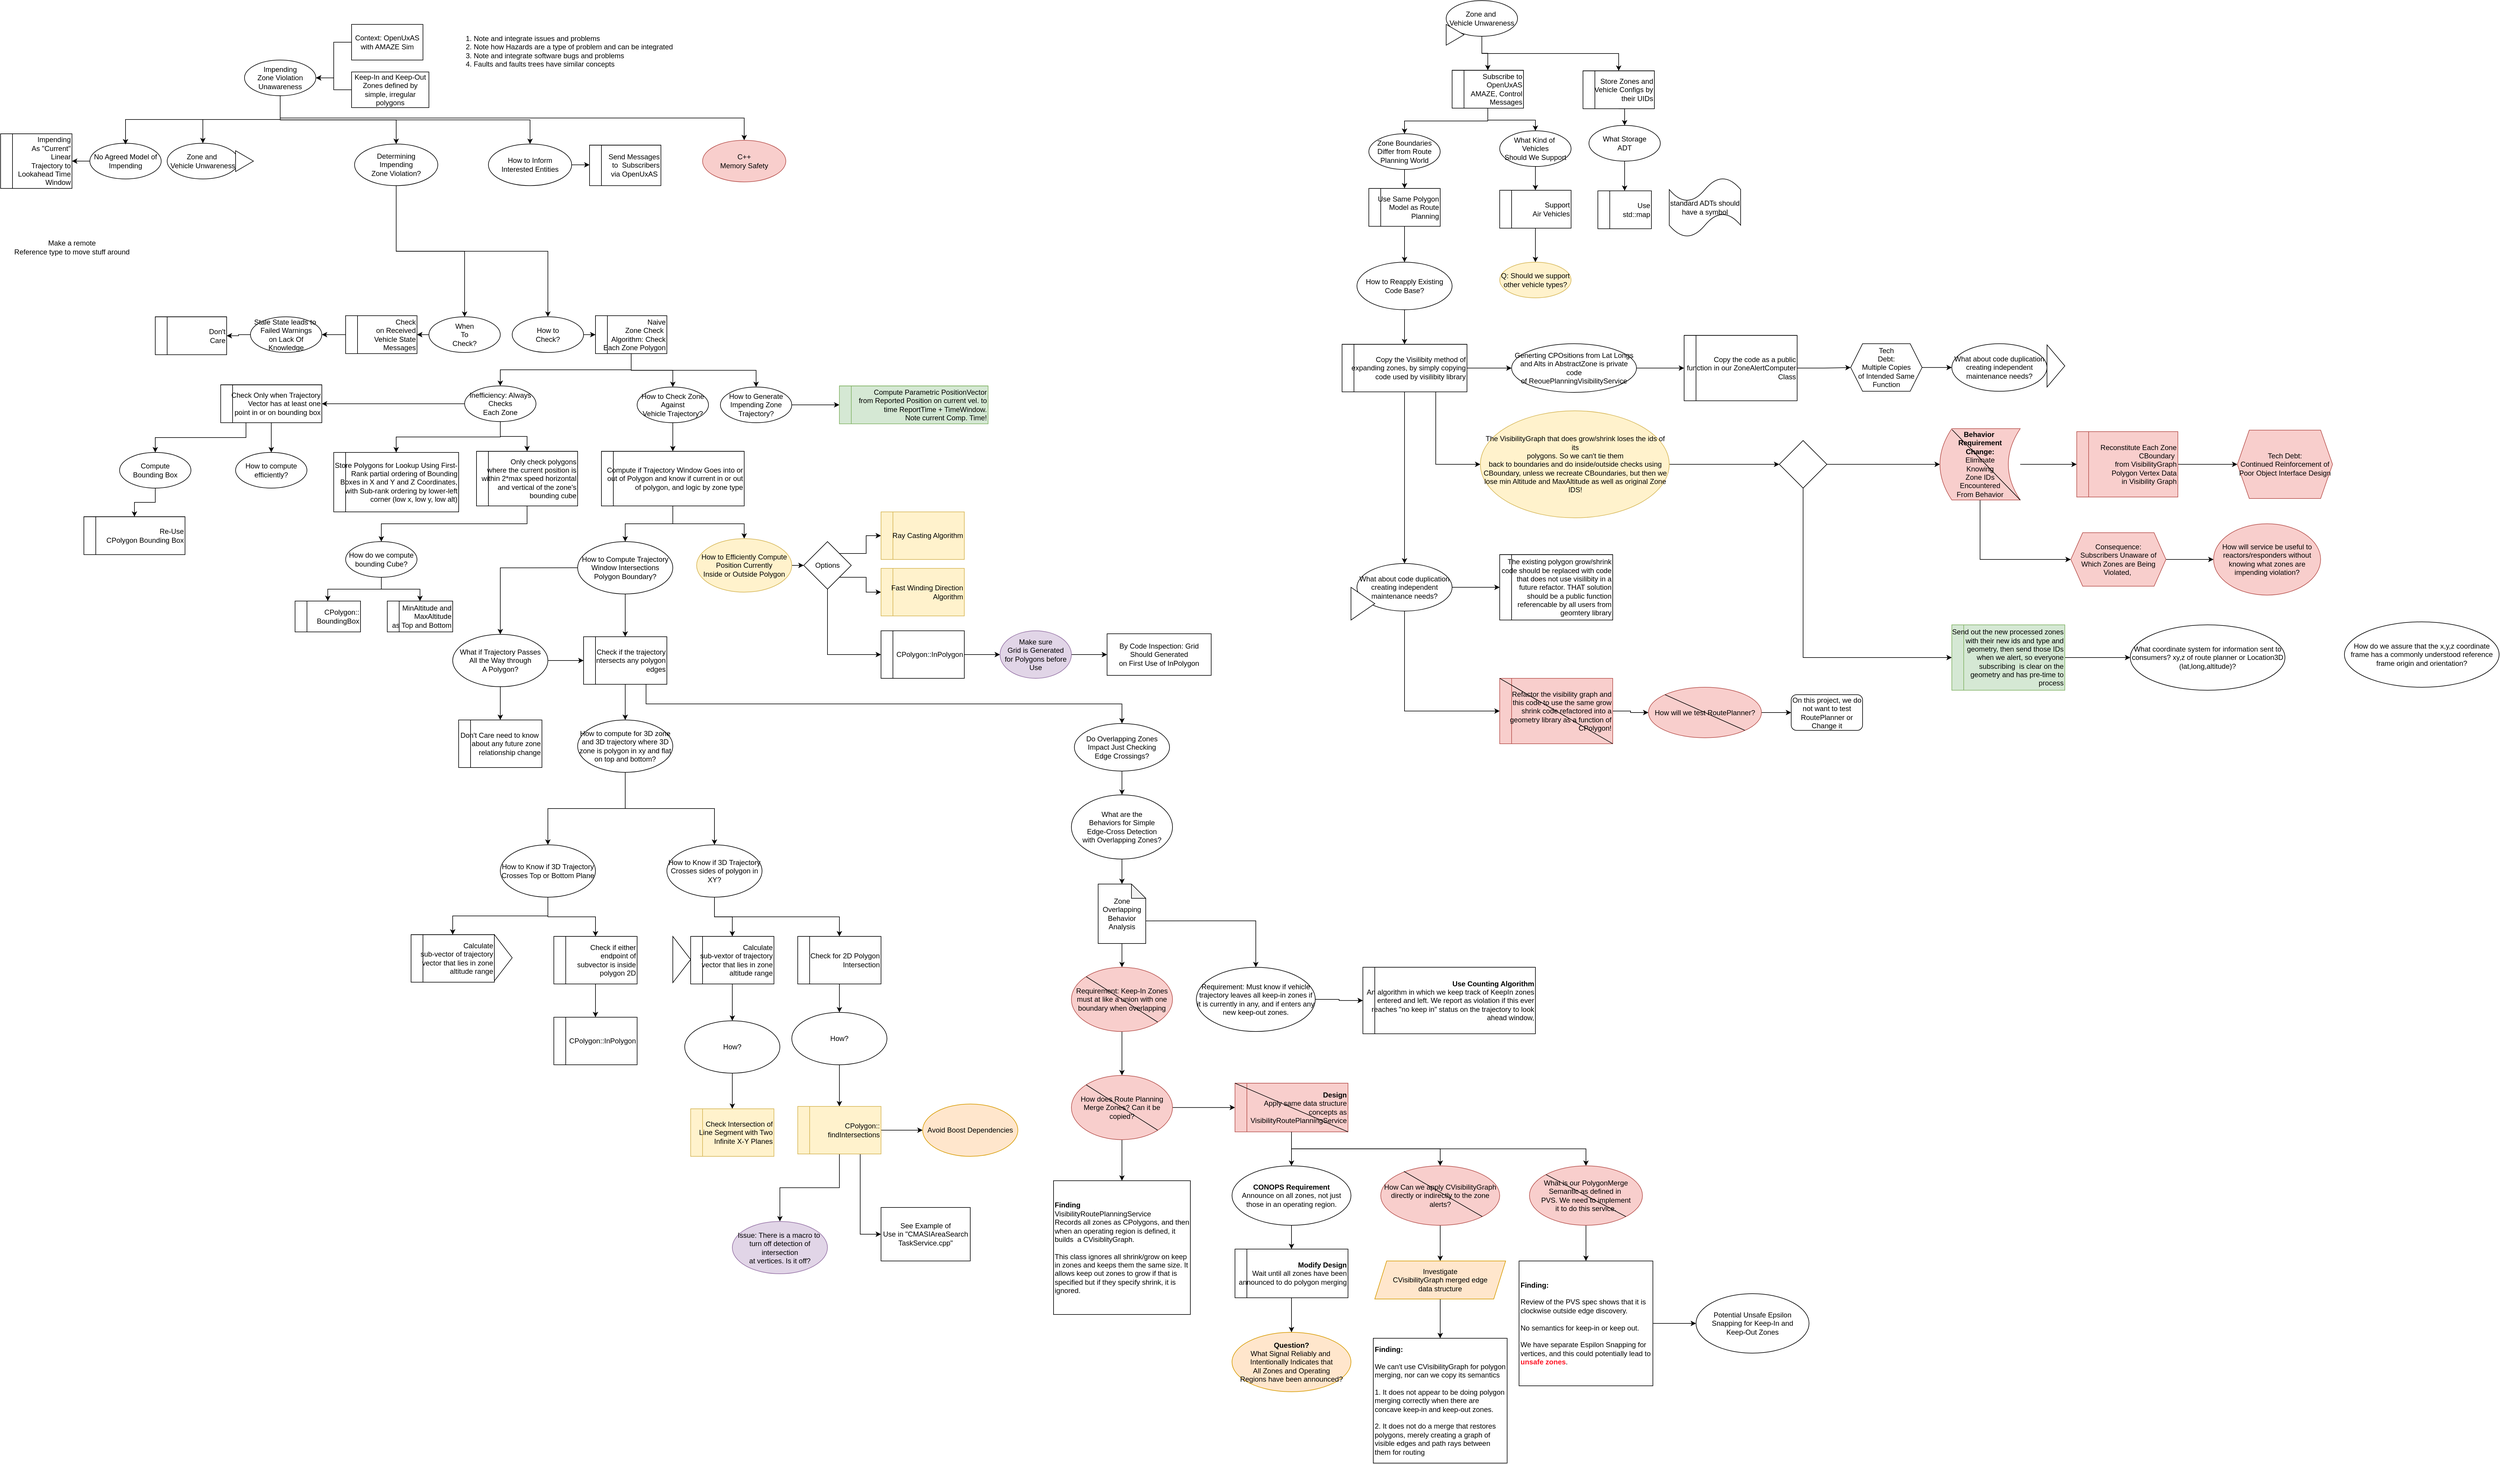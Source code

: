 <mxfile version="24.0.4" type="device">
  <diagram name="Page-1" id="bUUqg679XfmgL5BK57HB">
    <mxGraphModel dx="1294" dy="1177" grid="1" gridSize="10" guides="1" tooltips="1" connect="1" arrows="1" fold="1" page="1" pageScale="1" pageWidth="1600" pageHeight="1200" math="0" shadow="0">
      <root>
        <mxCell id="0" />
        <mxCell id="1" parent="0" />
        <mxCell id="DVeMuobm-aGxhQHQA0kC-29" style="edgeStyle=orthogonalEdgeStyle;rounded=0;orthogonalLoop=1;jettySize=auto;html=1;exitX=0.5;exitY=1;exitDx=0;exitDy=0;" parent="1" source="DVeMuobm-aGxhQHQA0kC-1" target="DVeMuobm-aGxhQHQA0kC-4" edge="1">
          <mxGeometry relative="1" as="geometry" />
        </mxCell>
        <mxCell id="DVeMuobm-aGxhQHQA0kC-30" style="edgeStyle=orthogonalEdgeStyle;rounded=0;orthogonalLoop=1;jettySize=auto;html=1;exitX=0.5;exitY=1;exitDx=0;exitDy=0;entryX=0.5;entryY=0;entryDx=0;entryDy=0;" parent="1" source="DVeMuobm-aGxhQHQA0kC-1" target="DVeMuobm-aGxhQHQA0kC-8" edge="1">
          <mxGeometry relative="1" as="geometry" />
        </mxCell>
        <mxCell id="DVeMuobm-aGxhQHQA0kC-38" style="edgeStyle=orthogonalEdgeStyle;rounded=0;orthogonalLoop=1;jettySize=auto;html=1;exitX=0.5;exitY=1;exitDx=0;exitDy=0;" parent="1" source="DVeMuobm-aGxhQHQA0kC-1" target="DVeMuobm-aGxhQHQA0kC-36" edge="1">
          <mxGeometry relative="1" as="geometry" />
        </mxCell>
        <mxCell id="rxoH3m6sTBeBhxrcS38y-52" style="edgeStyle=orthogonalEdgeStyle;rounded=0;orthogonalLoop=1;jettySize=auto;html=1;exitX=0.5;exitY=1;exitDx=0;exitDy=0;" edge="1" parent="1" source="DVeMuobm-aGxhQHQA0kC-1" target="rxoH3m6sTBeBhxrcS38y-51">
          <mxGeometry relative="1" as="geometry" />
        </mxCell>
        <mxCell id="DVeMuobm-aGxhQHQA0kC-1" value="Impending&lt;br&gt;Zone Violation&lt;br&gt;Unawareness" style="ellipse;whiteSpace=wrap;html=1;" parent="1" vertex="1">
          <mxGeometry x="460" y="140" width="120" height="60" as="geometry" />
        </mxCell>
        <mxCell id="DVeMuobm-aGxhQHQA0kC-109" style="edgeStyle=orthogonalEdgeStyle;rounded=0;orthogonalLoop=1;jettySize=auto;html=1;exitX=0;exitY=0.5;exitDx=0;exitDy=0;entryX=1;entryY=0.5;entryDx=0;entryDy=0;" parent="1" source="DVeMuobm-aGxhQHQA0kC-2" target="DVeMuobm-aGxhQHQA0kC-108" edge="1">
          <mxGeometry relative="1" as="geometry" />
        </mxCell>
        <mxCell id="DVeMuobm-aGxhQHQA0kC-113" style="edgeStyle=orthogonalEdgeStyle;rounded=0;orthogonalLoop=1;jettySize=auto;html=1;exitX=0.5;exitY=1;exitDx=0;exitDy=0;" parent="1" source="DVeMuobm-aGxhQHQA0kC-2" target="DVeMuobm-aGxhQHQA0kC-112" edge="1">
          <mxGeometry relative="1" as="geometry" />
        </mxCell>
        <mxCell id="DVeMuobm-aGxhQHQA0kC-121" style="edgeStyle=orthogonalEdgeStyle;rounded=0;orthogonalLoop=1;jettySize=auto;html=1;exitX=0.5;exitY=1;exitDx=0;exitDy=0;entryX=0.5;entryY=0;entryDx=0;entryDy=0;" parent="1" source="DVeMuobm-aGxhQHQA0kC-2" target="DVeMuobm-aGxhQHQA0kC-114" edge="1">
          <mxGeometry relative="1" as="geometry" />
        </mxCell>
        <mxCell id="DVeMuobm-aGxhQHQA0kC-2" value="Inefficiency: Always Checks&lt;br&gt;Each Zone" style="ellipse;whiteSpace=wrap;html=1;" parent="1" vertex="1">
          <mxGeometry x="830" y="688.13" width="120" height="60" as="geometry" />
        </mxCell>
        <mxCell id="DVeMuobm-aGxhQHQA0kC-4" value="Zone and&amp;nbsp;&lt;br&gt;Vehicle Unwareness" style="ellipse;whiteSpace=wrap;html=1;" parent="1" vertex="1">
          <mxGeometry x="330" y="280" width="120" height="60" as="geometry" />
        </mxCell>
        <mxCell id="DVeMuobm-aGxhQHQA0kC-35" style="edgeStyle=orthogonalEdgeStyle;rounded=0;orthogonalLoop=1;jettySize=auto;html=1;exitX=0;exitY=0.5;exitDx=0;exitDy=0;entryX=1;entryY=0.5;entryDx=0;entryDy=0;" parent="1" source="DVeMuobm-aGxhQHQA0kC-7" target="DVeMuobm-aGxhQHQA0kC-34" edge="1">
          <mxGeometry relative="1" as="geometry" />
        </mxCell>
        <mxCell id="DVeMuobm-aGxhQHQA0kC-7" value="When&lt;br&gt;To&lt;br&gt;Check?" style="ellipse;whiteSpace=wrap;html=1;" parent="1" vertex="1">
          <mxGeometry x="770" y="571.88" width="120" height="60" as="geometry" />
        </mxCell>
        <mxCell id="DVeMuobm-aGxhQHQA0kC-13" style="edgeStyle=orthogonalEdgeStyle;rounded=0;orthogonalLoop=1;jettySize=auto;html=1;" parent="1" source="DVeMuobm-aGxhQHQA0kC-31" target="DVeMuobm-aGxhQHQA0kC-12" edge="1">
          <mxGeometry relative="1" as="geometry" />
        </mxCell>
        <mxCell id="DVeMuobm-aGxhQHQA0kC-33" style="edgeStyle=orthogonalEdgeStyle;rounded=0;orthogonalLoop=1;jettySize=auto;html=1;exitX=0.5;exitY=1;exitDx=0;exitDy=0;entryX=0.5;entryY=0;entryDx=0;entryDy=0;" parent="1" source="DVeMuobm-aGxhQHQA0kC-8" target="DVeMuobm-aGxhQHQA0kC-31" edge="1">
          <mxGeometry relative="1" as="geometry">
            <mxPoint x="840" y="383" as="targetPoint" />
          </mxGeometry>
        </mxCell>
        <mxCell id="rxoH3m6sTBeBhxrcS38y-12" style="edgeStyle=orthogonalEdgeStyle;rounded=0;orthogonalLoop=1;jettySize=auto;html=1;exitX=0.5;exitY=1;exitDx=0;exitDy=0;" edge="1" parent="1" source="DVeMuobm-aGxhQHQA0kC-8" target="DVeMuobm-aGxhQHQA0kC-7">
          <mxGeometry relative="1" as="geometry" />
        </mxCell>
        <mxCell id="DVeMuobm-aGxhQHQA0kC-8" value="Determining&lt;br&gt;Impending&lt;br&gt;Zone Violation?" style="ellipse;whiteSpace=wrap;html=1;" parent="1" vertex="1">
          <mxGeometry x="645" y="281.25" width="140" height="70" as="geometry" />
        </mxCell>
        <mxCell id="DVeMuobm-aGxhQHQA0kC-26" style="edgeStyle=orthogonalEdgeStyle;rounded=0;orthogonalLoop=1;jettySize=auto;html=1;exitX=0;exitY=0.5;exitDx=0;exitDy=0;entryX=1;entryY=0.5;entryDx=0;entryDy=0;" parent="1" source="DVeMuobm-aGxhQHQA0kC-9" target="DVeMuobm-aGxhQHQA0kC-23" edge="1">
          <mxGeometry relative="1" as="geometry" />
        </mxCell>
        <mxCell id="DVeMuobm-aGxhQHQA0kC-9" value="No Agreed Model of Impending" style="ellipse;whiteSpace=wrap;html=1;" parent="1" vertex="1">
          <mxGeometry x="200" y="280" width="120" height="60" as="geometry" />
        </mxCell>
        <mxCell id="DVeMuobm-aGxhQHQA0kC-17" style="edgeStyle=orthogonalEdgeStyle;rounded=0;orthogonalLoop=1;jettySize=auto;html=1;exitX=0.5;exitY=1;exitDx=0;exitDy=0;" parent="1" source="DVeMuobm-aGxhQHQA0kC-12" target="DVeMuobm-aGxhQHQA0kC-2" edge="1">
          <mxGeometry relative="1" as="geometry">
            <mxPoint x="1080" y="670" as="sourcePoint" />
          </mxGeometry>
        </mxCell>
        <mxCell id="DVeMuobm-aGxhQHQA0kC-45" style="edgeStyle=orthogonalEdgeStyle;rounded=0;orthogonalLoop=1;jettySize=auto;html=1;exitX=0.5;exitY=1;exitDx=0;exitDy=0;" parent="1" source="DVeMuobm-aGxhQHQA0kC-12" target="DVeMuobm-aGxhQHQA0kC-44" edge="1">
          <mxGeometry relative="1" as="geometry" />
        </mxCell>
        <mxCell id="DVeMuobm-aGxhQHQA0kC-52" style="edgeStyle=orthogonalEdgeStyle;rounded=0;orthogonalLoop=1;jettySize=auto;html=1;exitX=0.5;exitY=1;exitDx=0;exitDy=0;" parent="1" source="DVeMuobm-aGxhQHQA0kC-12" target="DVeMuobm-aGxhQHQA0kC-49" edge="1">
          <mxGeometry relative="1" as="geometry" />
        </mxCell>
        <mxCell id="DVeMuobm-aGxhQHQA0kC-12" value="Naive&lt;br&gt;Zone Check&amp;nbsp;&lt;br&gt;Algorithm: Check Each Zone Polygon" style="shape=internalStorage;whiteSpace=wrap;html=1;backgroundOutline=1;dx=20;dy=0;align=right;" parent="1" vertex="1">
          <mxGeometry x="1050" y="570" width="120" height="63.75" as="geometry" />
        </mxCell>
        <mxCell id="DVeMuobm-aGxhQHQA0kC-18" style="edgeStyle=orthogonalEdgeStyle;rounded=0;orthogonalLoop=1;jettySize=auto;html=1;exitX=0.5;exitY=1;exitDx=0;exitDy=0;entryX=0.5;entryY=0.033;entryDx=0;entryDy=0;entryPerimeter=0;" parent="1" source="DVeMuobm-aGxhQHQA0kC-1" target="DVeMuobm-aGxhQHQA0kC-9" edge="1">
          <mxGeometry relative="1" as="geometry" />
        </mxCell>
        <mxCell id="DVeMuobm-aGxhQHQA0kC-23" value="Impending&lt;br&gt;As &quot;Current&quot;&lt;br&gt;Linear&lt;br&gt;Trajectory to Lookahead Time Window" style="shape=internalStorage;whiteSpace=wrap;html=1;backgroundOutline=1;dx=20;dy=0;align=right;" parent="1" vertex="1">
          <mxGeometry x="50" y="264.06" width="120" height="91.88" as="geometry" />
        </mxCell>
        <mxCell id="DVeMuobm-aGxhQHQA0kC-31" value="How to&lt;br&gt;Check?" style="ellipse;whiteSpace=wrap;html=1;" parent="1" vertex="1">
          <mxGeometry x="910" y="571.88" width="120" height="60" as="geometry" />
        </mxCell>
        <mxCell id="DVeMuobm-aGxhQHQA0kC-123" style="edgeStyle=orthogonalEdgeStyle;rounded=0;orthogonalLoop=1;jettySize=auto;html=1;exitX=0;exitY=0.5;exitDx=0;exitDy=0;" parent="1" source="DVeMuobm-aGxhQHQA0kC-34" target="DVeMuobm-aGxhQHQA0kC-122" edge="1">
          <mxGeometry relative="1" as="geometry" />
        </mxCell>
        <mxCell id="DVeMuobm-aGxhQHQA0kC-34" value="Check&lt;br&gt;on Received&lt;br&gt;Vehicle State&lt;br&gt;Messages" style="shape=internalStorage;whiteSpace=wrap;html=1;backgroundOutline=1;dx=20;dy=0;align=right;" parent="1" vertex="1">
          <mxGeometry x="630" y="570" width="120" height="63.75" as="geometry" />
        </mxCell>
        <mxCell id="DVeMuobm-aGxhQHQA0kC-43" style="edgeStyle=orthogonalEdgeStyle;rounded=0;orthogonalLoop=1;jettySize=auto;html=1;exitX=1;exitY=0.5;exitDx=0;exitDy=0;entryX=0;entryY=0.5;entryDx=0;entryDy=0;" parent="1" source="DVeMuobm-aGxhQHQA0kC-36" target="DVeMuobm-aGxhQHQA0kC-41" edge="1">
          <mxGeometry relative="1" as="geometry" />
        </mxCell>
        <mxCell id="DVeMuobm-aGxhQHQA0kC-36" value="How to Inform &lt;br&gt;Interested Entities" style="ellipse;whiteSpace=wrap;html=1;" parent="1" vertex="1">
          <mxGeometry x="870" y="281.25" width="140" height="70" as="geometry" />
        </mxCell>
        <mxCell id="DVeMuobm-aGxhQHQA0kC-40" style="edgeStyle=orthogonalEdgeStyle;rounded=0;orthogonalLoop=1;jettySize=auto;html=1;exitX=0;exitY=0.5;exitDx=0;exitDy=0;" parent="1" source="DVeMuobm-aGxhQHQA0kC-39" target="DVeMuobm-aGxhQHQA0kC-1" edge="1">
          <mxGeometry relative="1" as="geometry" />
        </mxCell>
        <mxCell id="DVeMuobm-aGxhQHQA0kC-39" value="Context: OpenUxAS&lt;br&gt;with AMAZE Sim" style="rounded=0;whiteSpace=wrap;html=1;" parent="1" vertex="1">
          <mxGeometry x="640" y="80" width="120" height="60" as="geometry" />
        </mxCell>
        <mxCell id="DVeMuobm-aGxhQHQA0kC-41" value="Send Messages&lt;br&gt;to&amp;nbsp; Subscribers&lt;br&gt;via OpenUxAS&amp;nbsp;" style="shape=internalStorage;whiteSpace=wrap;html=1;backgroundOutline=1;dx=20;dy=0;align=right;" parent="1" vertex="1">
          <mxGeometry x="1040" y="283.12" width="120" height="68.13" as="geometry" />
        </mxCell>
        <mxCell id="DVeMuobm-aGxhQHQA0kC-58" style="edgeStyle=orthogonalEdgeStyle;rounded=0;orthogonalLoop=1;jettySize=auto;html=1;exitX=0.5;exitY=1;exitDx=0;exitDy=0;entryX=0.5;entryY=0;entryDx=0;entryDy=0;" parent="1" source="DVeMuobm-aGxhQHQA0kC-44" target="DVeMuobm-aGxhQHQA0kC-56" edge="1">
          <mxGeometry relative="1" as="geometry" />
        </mxCell>
        <mxCell id="DVeMuobm-aGxhQHQA0kC-44" value="How to Check Zone Against&lt;br&gt;Vehicle Trajectory?" style="ellipse;whiteSpace=wrap;html=1;" parent="1" vertex="1">
          <mxGeometry x="1120" y="690" width="120" height="60" as="geometry" />
        </mxCell>
        <mxCell id="DVeMuobm-aGxhQHQA0kC-48" style="edgeStyle=orthogonalEdgeStyle;rounded=0;orthogonalLoop=1;jettySize=auto;html=1;exitX=0;exitY=0.5;exitDx=0;exitDy=0;entryX=1;entryY=0.5;entryDx=0;entryDy=0;" parent="1" source="DVeMuobm-aGxhQHQA0kC-47" target="DVeMuobm-aGxhQHQA0kC-1" edge="1">
          <mxGeometry relative="1" as="geometry" />
        </mxCell>
        <mxCell id="DVeMuobm-aGxhQHQA0kC-47" value="Keep-In and Keep-Out Zones defined by simple, irregular polygons" style="rounded=0;whiteSpace=wrap;html=1;" parent="1" vertex="1">
          <mxGeometry x="640" y="160" width="130" height="60" as="geometry" />
        </mxCell>
        <mxCell id="DVeMuobm-aGxhQHQA0kC-51" style="edgeStyle=orthogonalEdgeStyle;rounded=0;orthogonalLoop=1;jettySize=auto;html=1;exitX=1;exitY=0.5;exitDx=0;exitDy=0;entryX=0;entryY=0.5;entryDx=0;entryDy=0;" parent="1" source="DVeMuobm-aGxhQHQA0kC-49" target="DVeMuobm-aGxhQHQA0kC-50" edge="1">
          <mxGeometry relative="1" as="geometry" />
        </mxCell>
        <mxCell id="DVeMuobm-aGxhQHQA0kC-49" value="How to Generate Impending Zone Trajectory?" style="ellipse;whiteSpace=wrap;html=1;" parent="1" vertex="1">
          <mxGeometry x="1260" y="690" width="120" height="60" as="geometry" />
        </mxCell>
        <mxCell id="DVeMuobm-aGxhQHQA0kC-50" value="Compute Parametric PositionVector &lt;br&gt;from Reported Position on current vel. to &lt;br&gt;time ReportTime + TimeWindow.&lt;br&gt;Note current Comp. Time!" style="shape=internalStorage;whiteSpace=wrap;html=1;backgroundOutline=1;dx=20;dy=0;align=right;fillColor=#d5e8d4;strokeColor=#82b366;" parent="1" vertex="1">
          <mxGeometry x="1460" y="688.13" width="250" height="63.75" as="geometry" />
        </mxCell>
        <mxCell id="DVeMuobm-aGxhQHQA0kC-54" value="1. Note and integrate issues and problems&lt;br&gt;2. Note how Hazards are a type of problem and can be integrated&lt;br&gt;3. Note and integrate software bugs and problems&lt;br&gt;4. Faults and faults trees have similar concepts" style="text;html=1;strokeColor=none;fillColor=none;align=left;verticalAlign=middle;whiteSpace=wrap;rounded=0;" parent="1" vertex="1">
          <mxGeometry x="830" y="110" width="360" height="30" as="geometry" />
        </mxCell>
        <mxCell id="DVeMuobm-aGxhQHQA0kC-60" style="edgeStyle=orthogonalEdgeStyle;rounded=0;orthogonalLoop=1;jettySize=auto;html=1;exitX=0.5;exitY=1;exitDx=0;exitDy=0;entryX=0.5;entryY=0;entryDx=0;entryDy=0;" parent="1" source="DVeMuobm-aGxhQHQA0kC-56" target="DVeMuobm-aGxhQHQA0kC-57" edge="1">
          <mxGeometry relative="1" as="geometry">
            <mxPoint x="1180" y="900" as="sourcePoint" />
            <Array as="points">
              <mxPoint x="1180" y="920" />
              <mxPoint x="1100" y="920" />
            </Array>
          </mxGeometry>
        </mxCell>
        <mxCell id="DVeMuobm-aGxhQHQA0kC-61" style="edgeStyle=orthogonalEdgeStyle;rounded=0;orthogonalLoop=1;jettySize=auto;html=1;exitX=0.5;exitY=1;exitDx=0;exitDy=0;entryX=0.5;entryY=0;entryDx=0;entryDy=0;" parent="1" source="DVeMuobm-aGxhQHQA0kC-56" target="DVeMuobm-aGxhQHQA0kC-59" edge="1">
          <mxGeometry relative="1" as="geometry">
            <mxPoint x="1180" y="900" as="sourcePoint" />
            <Array as="points">
              <mxPoint x="1180" y="920" />
              <mxPoint x="1300" y="920" />
            </Array>
          </mxGeometry>
        </mxCell>
        <mxCell id="DVeMuobm-aGxhQHQA0kC-56" value="Compute if Trajectory Window Goes into or out of Polygon and know if current in or out of polygon, and logic by zone type" style="shape=internalStorage;whiteSpace=wrap;html=1;backgroundOutline=1;dx=20;dy=0;align=right;" parent="1" vertex="1">
          <mxGeometry x="1060" y="798.12" width="240" height="91.88" as="geometry" />
        </mxCell>
        <mxCell id="DVeMuobm-aGxhQHQA0kC-66" style="edgeStyle=orthogonalEdgeStyle;rounded=0;orthogonalLoop=1;jettySize=auto;html=1;exitX=0.5;exitY=1;exitDx=0;exitDy=0;" parent="1" source="DVeMuobm-aGxhQHQA0kC-57" target="DVeMuobm-aGxhQHQA0kC-62" edge="1">
          <mxGeometry relative="1" as="geometry" />
        </mxCell>
        <mxCell id="DVeMuobm-aGxhQHQA0kC-68" style="edgeStyle=orthogonalEdgeStyle;rounded=0;orthogonalLoop=1;jettySize=auto;html=1;exitX=0;exitY=0.5;exitDx=0;exitDy=0;" parent="1" source="DVeMuobm-aGxhQHQA0kC-57" target="DVeMuobm-aGxhQHQA0kC-67" edge="1">
          <mxGeometry relative="1" as="geometry" />
        </mxCell>
        <mxCell id="DVeMuobm-aGxhQHQA0kC-57" value="How to Compute Trajectory Window Intersections Polygon Boundary?" style="ellipse;whiteSpace=wrap;html=1;" parent="1" vertex="1">
          <mxGeometry x="1020" y="950" width="160" height="88.12" as="geometry" />
        </mxCell>
        <mxCell id="DVeMuobm-aGxhQHQA0kC-343" style="edgeStyle=orthogonalEdgeStyle;rounded=0;orthogonalLoop=1;jettySize=auto;html=1;exitX=1;exitY=0.5;exitDx=0;exitDy=0;entryX=0;entryY=0.5;entryDx=0;entryDy=0;" parent="1" source="DVeMuobm-aGxhQHQA0kC-59" target="DVeMuobm-aGxhQHQA0kC-341" edge="1">
          <mxGeometry relative="1" as="geometry" />
        </mxCell>
        <mxCell id="DVeMuobm-aGxhQHQA0kC-59" value="How to Efficiently Compute&lt;br&gt;Position Currently&lt;br&gt;Inside or Outside&amp;nbsp;Polygon" style="ellipse;whiteSpace=wrap;html=1;fillColor=#fff2cc;strokeColor=#d6b656;" parent="1" vertex="1">
          <mxGeometry x="1220" y="945" width="160" height="90" as="geometry" />
        </mxCell>
        <mxCell id="DVeMuobm-aGxhQHQA0kC-134" style="edgeStyle=orthogonalEdgeStyle;rounded=0;orthogonalLoop=1;jettySize=auto;html=1;exitX=0.75;exitY=1;exitDx=0;exitDy=0;" parent="1" source="DVeMuobm-aGxhQHQA0kC-62" target="DVeMuobm-aGxhQHQA0kC-133" edge="1">
          <mxGeometry relative="1" as="geometry" />
        </mxCell>
        <mxCell id="DVeMuobm-aGxhQHQA0kC-62" value="Check if the trajectory intersects any polygon edges" style="shape=internalStorage;whiteSpace=wrap;html=1;backgroundOutline=1;dx=20;dy=0;align=right;" parent="1" vertex="1">
          <mxGeometry x="1030" y="1110" width="140" height="80" as="geometry" />
        </mxCell>
        <mxCell id="DVeMuobm-aGxhQHQA0kC-70" style="edgeStyle=orthogonalEdgeStyle;rounded=0;orthogonalLoop=1;jettySize=auto;html=1;exitX=1;exitY=0.5;exitDx=0;exitDy=0;entryX=0;entryY=0.5;entryDx=0;entryDy=0;" parent="1" source="DVeMuobm-aGxhQHQA0kC-67" target="DVeMuobm-aGxhQHQA0kC-62" edge="1">
          <mxGeometry relative="1" as="geometry" />
        </mxCell>
        <mxCell id="DVeMuobm-aGxhQHQA0kC-73" style="edgeStyle=orthogonalEdgeStyle;rounded=0;orthogonalLoop=1;jettySize=auto;html=1;exitX=0.5;exitY=1;exitDx=0;exitDy=0;" parent="1" source="DVeMuobm-aGxhQHQA0kC-67" target="DVeMuobm-aGxhQHQA0kC-72" edge="1">
          <mxGeometry relative="1" as="geometry" />
        </mxCell>
        <mxCell id="DVeMuobm-aGxhQHQA0kC-67" value="What if Trajectory Passes&lt;br&gt;All the Way through&lt;br&gt;A Polygon?" style="ellipse;whiteSpace=wrap;html=1;" parent="1" vertex="1">
          <mxGeometry x="810" y="1105.94" width="160" height="88.12" as="geometry" />
        </mxCell>
        <mxCell id="DVeMuobm-aGxhQHQA0kC-72" value="Don&#39;t Care need to know&amp;nbsp;&lt;br&gt;about any future zone relationship change" style="shape=internalStorage;whiteSpace=wrap;html=1;backgroundOutline=1;dx=20;dy=0;align=right;" parent="1" vertex="1">
          <mxGeometry x="820" y="1250" width="140" height="80" as="geometry" />
        </mxCell>
        <mxCell id="DVeMuobm-aGxhQHQA0kC-77" style="edgeStyle=orthogonalEdgeStyle;rounded=0;orthogonalLoop=1;jettySize=auto;html=1;exitX=0.5;exitY=1;exitDx=0;exitDy=0;" parent="1" edge="1">
          <mxGeometry relative="1" as="geometry">
            <mxPoint x="870" y="1180.0" as="sourcePoint" />
          </mxGeometry>
        </mxCell>
        <mxCell id="DVeMuobm-aGxhQHQA0kC-79" style="edgeStyle=orthogonalEdgeStyle;rounded=0;orthogonalLoop=1;jettySize=auto;html=1;exitX=0.5;exitY=1;exitDx=0;exitDy=0;entryX=0.5;entryY=0;entryDx=0;entryDy=0;" parent="1" edge="1">
          <mxGeometry relative="1" as="geometry">
            <mxPoint x="870" y="1380" as="targetPoint" />
          </mxGeometry>
        </mxCell>
        <mxCell id="DVeMuobm-aGxhQHQA0kC-83" style="edgeStyle=orthogonalEdgeStyle;rounded=0;orthogonalLoop=1;jettySize=auto;html=1;exitX=0.5;exitY=1;exitDx=0;exitDy=0;" parent="1" source="DVeMuobm-aGxhQHQA0kC-62" target="DVeMuobm-aGxhQHQA0kC-82" edge="1">
          <mxGeometry relative="1" as="geometry" />
        </mxCell>
        <mxCell id="DVeMuobm-aGxhQHQA0kC-85" style="edgeStyle=orthogonalEdgeStyle;rounded=0;orthogonalLoop=1;jettySize=auto;html=1;exitX=0.5;exitY=1;exitDx=0;exitDy=0;entryX=0.5;entryY=0;entryDx=0;entryDy=0;" parent="1" source="DVeMuobm-aGxhQHQA0kC-90" target="DVeMuobm-aGxhQHQA0kC-86" edge="1">
          <mxGeometry relative="1" as="geometry" />
        </mxCell>
        <mxCell id="DVeMuobm-aGxhQHQA0kC-93" style="edgeStyle=orthogonalEdgeStyle;rounded=0;orthogonalLoop=1;jettySize=auto;html=1;exitX=0.5;exitY=1;exitDx=0;exitDy=0;entryX=0.5;entryY=0;entryDx=0;entryDy=0;" parent="1" source="DVeMuobm-aGxhQHQA0kC-82" target="DVeMuobm-aGxhQHQA0kC-90" edge="1">
          <mxGeometry relative="1" as="geometry" />
        </mxCell>
        <mxCell id="DVeMuobm-aGxhQHQA0kC-94" style="edgeStyle=orthogonalEdgeStyle;rounded=0;orthogonalLoop=1;jettySize=auto;html=1;exitX=0.5;exitY=1;exitDx=0;exitDy=0;entryX=0.5;entryY=0;entryDx=0;entryDy=0;" parent="1" source="DVeMuobm-aGxhQHQA0kC-82" target="DVeMuobm-aGxhQHQA0kC-92" edge="1">
          <mxGeometry relative="1" as="geometry" />
        </mxCell>
        <mxCell id="DVeMuobm-aGxhQHQA0kC-82" value="How to compute for 3D zone and 3D trajectory where 3D zone is polygon in xy and flat on top and bottom?" style="ellipse;whiteSpace=wrap;html=1;" parent="1" vertex="1">
          <mxGeometry x="1020" y="1250" width="160" height="88.12" as="geometry" />
        </mxCell>
        <mxCell id="DVeMuobm-aGxhQHQA0kC-86" value="Calculate &lt;br&gt;sub-vector of trajectory vector that lies in zone altitude range" style="shape=internalStorage;whiteSpace=wrap;html=1;backgroundOutline=1;dx=20;dy=0;align=right;" parent="1" vertex="1">
          <mxGeometry x="740" y="1611.09" width="140" height="80" as="geometry" />
        </mxCell>
        <mxCell id="DVeMuobm-aGxhQHQA0kC-105" style="edgeStyle=orthogonalEdgeStyle;rounded=0;orthogonalLoop=1;jettySize=auto;html=1;exitX=0.5;exitY=1;exitDx=0;exitDy=0;" parent="1" source="DVeMuobm-aGxhQHQA0kC-88" target="DVeMuobm-aGxhQHQA0kC-104" edge="1">
          <mxGeometry relative="1" as="geometry" />
        </mxCell>
        <mxCell id="DVeMuobm-aGxhQHQA0kC-88" value="Check if either &lt;br&gt;endpoint of &lt;br&gt;subvector is inside polygon 2D" style="shape=internalStorage;whiteSpace=wrap;html=1;backgroundOutline=1;dx=20;dy=0;align=right;" parent="1" vertex="1">
          <mxGeometry x="980" y="1614.06" width="140" height="80" as="geometry" />
        </mxCell>
        <mxCell id="DVeMuobm-aGxhQHQA0kC-91" style="edgeStyle=orthogonalEdgeStyle;rounded=0;orthogonalLoop=1;jettySize=auto;html=1;exitX=0.5;exitY=1;exitDx=0;exitDy=0;" parent="1" source="DVeMuobm-aGxhQHQA0kC-90" target="DVeMuobm-aGxhQHQA0kC-88" edge="1">
          <mxGeometry relative="1" as="geometry" />
        </mxCell>
        <mxCell id="DVeMuobm-aGxhQHQA0kC-90" value="How to Know if 3D Trajectory Crosses Top or Bottom Plane" style="ellipse;whiteSpace=wrap;html=1;" parent="1" vertex="1">
          <mxGeometry x="890" y="1460" width="160" height="88.12" as="geometry" />
        </mxCell>
        <mxCell id="DVeMuobm-aGxhQHQA0kC-99" style="edgeStyle=orthogonalEdgeStyle;rounded=0;orthogonalLoop=1;jettySize=auto;html=1;exitX=0.5;exitY=1;exitDx=0;exitDy=0;" parent="1" source="DVeMuobm-aGxhQHQA0kC-92" target="DVeMuobm-aGxhQHQA0kC-95" edge="1">
          <mxGeometry relative="1" as="geometry" />
        </mxCell>
        <mxCell id="DVeMuobm-aGxhQHQA0kC-100" style="edgeStyle=orthogonalEdgeStyle;rounded=0;orthogonalLoop=1;jettySize=auto;html=1;exitX=0.5;exitY=1;exitDx=0;exitDy=0;entryX=0.5;entryY=0;entryDx=0;entryDy=0;" parent="1" source="DVeMuobm-aGxhQHQA0kC-92" target="DVeMuobm-aGxhQHQA0kC-96" edge="1">
          <mxGeometry relative="1" as="geometry" />
        </mxCell>
        <mxCell id="DVeMuobm-aGxhQHQA0kC-92" value="How to Know if 3D Trajectory Crosses sides of polygon in XY?" style="ellipse;whiteSpace=wrap;html=1;" parent="1" vertex="1">
          <mxGeometry x="1170" y="1460" width="160" height="88.12" as="geometry" />
        </mxCell>
        <mxCell id="DVeMuobm-aGxhQHQA0kC-107" style="edgeStyle=orthogonalEdgeStyle;rounded=0;orthogonalLoop=1;jettySize=auto;html=1;exitX=0.5;exitY=1;exitDx=0;exitDy=0;" parent="1" source="DVeMuobm-aGxhQHQA0kC-95" target="DVeMuobm-aGxhQHQA0kC-106" edge="1">
          <mxGeometry relative="1" as="geometry" />
        </mxCell>
        <mxCell id="DVeMuobm-aGxhQHQA0kC-95" value="Calculate &lt;br&gt;sub-vextor of trajectory vector that lies in zone altitude range" style="shape=internalStorage;whiteSpace=wrap;html=1;backgroundOutline=1;dx=20;dy=0;align=right;" parent="1" vertex="1">
          <mxGeometry x="1210" y="1614.06" width="140" height="80" as="geometry" />
        </mxCell>
        <mxCell id="DVeMuobm-aGxhQHQA0kC-101" style="edgeStyle=orthogonalEdgeStyle;rounded=0;orthogonalLoop=1;jettySize=auto;html=1;exitX=0.5;exitY=1;exitDx=0;exitDy=0;" parent="1" source="DVeMuobm-aGxhQHQA0kC-96" target="DVeMuobm-aGxhQHQA0kC-97" edge="1">
          <mxGeometry relative="1" as="geometry" />
        </mxCell>
        <mxCell id="DVeMuobm-aGxhQHQA0kC-96" value="Check for 2D Polygon Intersection" style="shape=internalStorage;whiteSpace=wrap;html=1;backgroundOutline=1;dx=20;dy=0;align=right;" parent="1" vertex="1">
          <mxGeometry x="1390" y="1614.06" width="140" height="80" as="geometry" />
        </mxCell>
        <mxCell id="DVeMuobm-aGxhQHQA0kC-102" style="edgeStyle=orthogonalEdgeStyle;rounded=0;orthogonalLoop=1;jettySize=auto;html=1;exitX=0.5;exitY=1;exitDx=0;exitDy=0;entryX=0.5;entryY=0;entryDx=0;entryDy=0;" parent="1" source="DVeMuobm-aGxhQHQA0kC-97" target="DVeMuobm-aGxhQHQA0kC-98" edge="1">
          <mxGeometry relative="1" as="geometry" />
        </mxCell>
        <mxCell id="DVeMuobm-aGxhQHQA0kC-97" value="How?" style="ellipse;whiteSpace=wrap;html=1;" parent="1" vertex="1">
          <mxGeometry x="1380" y="1741.88" width="160" height="88.12" as="geometry" />
        </mxCell>
        <mxCell id="DVeMuobm-aGxhQHQA0kC-130" style="edgeStyle=orthogonalEdgeStyle;rounded=0;orthogonalLoop=1;jettySize=auto;html=1;exitX=1;exitY=0.5;exitDx=0;exitDy=0;entryX=0;entryY=0.5;entryDx=0;entryDy=0;" parent="1" source="DVeMuobm-aGxhQHQA0kC-98" target="DVeMuobm-aGxhQHQA0kC-129" edge="1">
          <mxGeometry relative="1" as="geometry" />
        </mxCell>
        <mxCell id="DVeMuobm-aGxhQHQA0kC-132" style="edgeStyle=orthogonalEdgeStyle;rounded=0;orthogonalLoop=1;jettySize=auto;html=1;exitX=0.75;exitY=1;exitDx=0;exitDy=0;entryX=0;entryY=0.5;entryDx=0;entryDy=0;" parent="1" source="DVeMuobm-aGxhQHQA0kC-98" target="DVeMuobm-aGxhQHQA0kC-131" edge="1">
          <mxGeometry relative="1" as="geometry" />
        </mxCell>
        <mxCell id="rxoH3m6sTBeBhxrcS38y-7" style="edgeStyle=orthogonalEdgeStyle;rounded=0;orthogonalLoop=1;jettySize=auto;html=1;exitX=0.5;exitY=1;exitDx=0;exitDy=0;entryX=0.5;entryY=0;entryDx=0;entryDy=0;" edge="1" parent="1" source="DVeMuobm-aGxhQHQA0kC-98" target="rxoH3m6sTBeBhxrcS38y-6">
          <mxGeometry relative="1" as="geometry" />
        </mxCell>
        <mxCell id="DVeMuobm-aGxhQHQA0kC-98" value="CPolygon::&lt;br&gt;findIntersections" style="shape=internalStorage;whiteSpace=wrap;html=1;backgroundOutline=1;dx=20;dy=0;align=right;fillColor=#fff2cc;strokeColor=#d6b656;" parent="1" vertex="1">
          <mxGeometry x="1390" y="1900" width="140" height="80" as="geometry" />
        </mxCell>
        <mxCell id="rxoH3m6sTBeBhxrcS38y-14" style="edgeStyle=orthogonalEdgeStyle;rounded=0;orthogonalLoop=1;jettySize=auto;html=1;exitX=1;exitY=0.5;exitDx=0;exitDy=0;entryX=0;entryY=0.5;entryDx=0;entryDy=0;" edge="1" parent="1" source="DVeMuobm-aGxhQHQA0kC-103" target="rxoH3m6sTBeBhxrcS38y-13">
          <mxGeometry relative="1" as="geometry" />
        </mxCell>
        <mxCell id="DVeMuobm-aGxhQHQA0kC-103" value="CPolygon::InPolygon" style="shape=internalStorage;whiteSpace=wrap;html=1;backgroundOutline=1;dx=20;dy=0;align=right;" parent="1" vertex="1">
          <mxGeometry x="1530" y="1100" width="140" height="80" as="geometry" />
        </mxCell>
        <mxCell id="DVeMuobm-aGxhQHQA0kC-104" value="CPolygon::InPolygon" style="shape=internalStorage;whiteSpace=wrap;html=1;backgroundOutline=1;dx=20;dy=0;align=right;" parent="1" vertex="1">
          <mxGeometry x="980" y="1750" width="140" height="80" as="geometry" />
        </mxCell>
        <mxCell id="DVeMuobm-aGxhQHQA0kC-352" style="edgeStyle=orthogonalEdgeStyle;rounded=0;orthogonalLoop=1;jettySize=auto;html=1;exitX=0.5;exitY=1;exitDx=0;exitDy=0;entryX=0.5;entryY=0;entryDx=0;entryDy=0;" parent="1" source="DVeMuobm-aGxhQHQA0kC-106" target="DVeMuobm-aGxhQHQA0kC-351" edge="1">
          <mxGeometry relative="1" as="geometry" />
        </mxCell>
        <mxCell id="DVeMuobm-aGxhQHQA0kC-106" value="How?" style="ellipse;whiteSpace=wrap;html=1;" parent="1" vertex="1">
          <mxGeometry x="1200" y="1756" width="160" height="88.12" as="geometry" />
        </mxCell>
        <mxCell id="DVeMuobm-aGxhQHQA0kC-111" style="edgeStyle=orthogonalEdgeStyle;rounded=0;orthogonalLoop=1;jettySize=auto;html=1;exitX=0.5;exitY=1;exitDx=0;exitDy=0;" parent="1" source="DVeMuobm-aGxhQHQA0kC-108" target="DVeMuobm-aGxhQHQA0kC-110" edge="1">
          <mxGeometry relative="1" as="geometry" />
        </mxCell>
        <mxCell id="rxoH3m6sTBeBhxrcS38y-4" style="edgeStyle=orthogonalEdgeStyle;rounded=0;orthogonalLoop=1;jettySize=auto;html=1;exitX=0.25;exitY=1;exitDx=0;exitDy=0;entryX=0.5;entryY=0;entryDx=0;entryDy=0;" edge="1" parent="1" source="DVeMuobm-aGxhQHQA0kC-108" target="rxoH3m6sTBeBhxrcS38y-2">
          <mxGeometry relative="1" as="geometry" />
        </mxCell>
        <mxCell id="DVeMuobm-aGxhQHQA0kC-108" value="Check Only when Trajectory Vector&amp;nbsp;has at least one&lt;br&gt;point in or on bounding box" style="shape=internalStorage;whiteSpace=wrap;html=1;backgroundOutline=1;dx=20;dy=0;align=right;" parent="1" vertex="1">
          <mxGeometry x="420" y="686.26" width="170" height="63.75" as="geometry" />
        </mxCell>
        <mxCell id="DVeMuobm-aGxhQHQA0kC-110" value="How to compute&lt;br&gt;efficiently?" style="ellipse;whiteSpace=wrap;html=1;" parent="1" vertex="1">
          <mxGeometry x="445" y="800" width="120" height="60" as="geometry" />
        </mxCell>
        <mxCell id="DVeMuobm-aGxhQHQA0kC-116" style="edgeStyle=orthogonalEdgeStyle;rounded=0;orthogonalLoop=1;jettySize=auto;html=1;exitX=0.5;exitY=1;exitDx=0;exitDy=0;entryX=0.5;entryY=0;entryDx=0;entryDy=0;" parent="1" source="DVeMuobm-aGxhQHQA0kC-112" target="DVeMuobm-aGxhQHQA0kC-115" edge="1">
          <mxGeometry relative="1" as="geometry" />
        </mxCell>
        <mxCell id="DVeMuobm-aGxhQHQA0kC-112" value="Only check polygons&lt;br&gt;where the current position is within 2*max speed horizontal and vertical of the zone&#39;s bounding cube" style="shape=internalStorage;whiteSpace=wrap;html=1;backgroundOutline=1;dx=20;dy=0;align=right;" parent="1" vertex="1">
          <mxGeometry x="850" y="798.12" width="170" height="91.88" as="geometry" />
        </mxCell>
        <mxCell id="DVeMuobm-aGxhQHQA0kC-114" value="Store Polygons for Lookup Using First-Rank partial ordering of Bounding Boxes in X and Y and Z Coordinates, with Sub-rank ordering by lower-left corner (low x, low y, low alt)" style="shape=internalStorage;whiteSpace=wrap;html=1;backgroundOutline=1;dx=20;dy=0;align=right;" parent="1" vertex="1">
          <mxGeometry x="610" y="800" width="210" height="100" as="geometry" />
        </mxCell>
        <mxCell id="DVeMuobm-aGxhQHQA0kC-119" style="edgeStyle=orthogonalEdgeStyle;rounded=0;orthogonalLoop=1;jettySize=auto;html=1;exitX=0.5;exitY=1;exitDx=0;exitDy=0;entryX=0.5;entryY=0;entryDx=0;entryDy=0;" parent="1" source="DVeMuobm-aGxhQHQA0kC-115" target="DVeMuobm-aGxhQHQA0kC-117" edge="1">
          <mxGeometry relative="1" as="geometry" />
        </mxCell>
        <mxCell id="DVeMuobm-aGxhQHQA0kC-120" style="edgeStyle=orthogonalEdgeStyle;rounded=0;orthogonalLoop=1;jettySize=auto;html=1;exitX=0.5;exitY=1;exitDx=0;exitDy=0;entryX=0.5;entryY=0;entryDx=0;entryDy=0;" parent="1" source="DVeMuobm-aGxhQHQA0kC-115" target="DVeMuobm-aGxhQHQA0kC-118" edge="1">
          <mxGeometry relative="1" as="geometry" />
        </mxCell>
        <mxCell id="DVeMuobm-aGxhQHQA0kC-115" value="How do we compute bounding Cube?" style="ellipse;whiteSpace=wrap;html=1;" parent="1" vertex="1">
          <mxGeometry x="630" y="950" width="120" height="60" as="geometry" />
        </mxCell>
        <mxCell id="DVeMuobm-aGxhQHQA0kC-117" value="CPolygon::&lt;br&gt;BoundingBox" style="shape=internalStorage;whiteSpace=wrap;html=1;backgroundOutline=1;dx=20;dy=0;align=right;" parent="1" vertex="1">
          <mxGeometry x="545" y="1050" width="110" height="51.88" as="geometry" />
        </mxCell>
        <mxCell id="DVeMuobm-aGxhQHQA0kC-118" value="MinAltitude and MaxAltitude&lt;br&gt;as Top and Bottom" style="shape=internalStorage;whiteSpace=wrap;html=1;backgroundOutline=1;dx=20;dy=0;align=right;" parent="1" vertex="1">
          <mxGeometry x="700" y="1050" width="110" height="51.88" as="geometry" />
        </mxCell>
        <mxCell id="DVeMuobm-aGxhQHQA0kC-125" style="edgeStyle=orthogonalEdgeStyle;rounded=0;orthogonalLoop=1;jettySize=auto;html=1;exitX=0;exitY=0.5;exitDx=0;exitDy=0;entryX=1;entryY=0.5;entryDx=0;entryDy=0;" parent="1" source="DVeMuobm-aGxhQHQA0kC-122" target="DVeMuobm-aGxhQHQA0kC-124" edge="1">
          <mxGeometry relative="1" as="geometry" />
        </mxCell>
        <mxCell id="DVeMuobm-aGxhQHQA0kC-122" value="Stale State leads to&amp;nbsp;&lt;br&gt;Failed Warnings&lt;br&gt;on Lack Of Knowledge" style="ellipse;whiteSpace=wrap;html=1;" parent="1" vertex="1">
          <mxGeometry x="470" y="571.88" width="120" height="60" as="geometry" />
        </mxCell>
        <mxCell id="DVeMuobm-aGxhQHQA0kC-124" value="Don&#39;t&lt;br&gt;Care" style="shape=internalStorage;whiteSpace=wrap;html=1;backgroundOutline=1;dx=20;dy=0;align=right;" parent="1" vertex="1">
          <mxGeometry x="310" y="571.88" width="120" height="63.75" as="geometry" />
        </mxCell>
        <mxCell id="DVeMuobm-aGxhQHQA0kC-129" value="Avoid Boost Dependencies" style="ellipse;whiteSpace=wrap;html=1;fillColor=#ffe6cc;strokeColor=#d79b00;" parent="1" vertex="1">
          <mxGeometry x="1600" y="1895.94" width="160" height="88.12" as="geometry" />
        </mxCell>
        <mxCell id="DVeMuobm-aGxhQHQA0kC-131" value="See Example of&lt;br&gt;Use in &quot;CMASIAreaSearch&lt;br&gt;TaskService.cpp&quot;" style="rounded=0;whiteSpace=wrap;html=1;" parent="1" vertex="1">
          <mxGeometry x="1530" y="2070" width="150" height="90" as="geometry" />
        </mxCell>
        <mxCell id="DVeMuobm-aGxhQHQA0kC-137" style="edgeStyle=orthogonalEdgeStyle;rounded=0;orthogonalLoop=1;jettySize=auto;html=1;exitX=0.5;exitY=1;exitDx=0;exitDy=0;entryX=0.5;entryY=0;entryDx=0;entryDy=0;" parent="1" source="DVeMuobm-aGxhQHQA0kC-133" target="DVeMuobm-aGxhQHQA0kC-138" edge="1">
          <mxGeometry relative="1" as="geometry" />
        </mxCell>
        <mxCell id="DVeMuobm-aGxhQHQA0kC-133" value="Do Overlapping Zones Impact Just Checking&lt;br&gt;Edge Crossings?&lt;br&gt;" style="ellipse;whiteSpace=wrap;html=1;" parent="1" vertex="1">
          <mxGeometry x="1855" y="1255.94" width="160" height="80" as="geometry" />
        </mxCell>
        <mxCell id="DVeMuobm-aGxhQHQA0kC-149" style="edgeStyle=orthogonalEdgeStyle;rounded=0;orthogonalLoop=1;jettySize=auto;html=1;exitX=0.5;exitY=1;exitDx=0;exitDy=0;entryX=0.5;entryY=0;entryDx=0;entryDy=0;entryPerimeter=0;" parent="1" source="DVeMuobm-aGxhQHQA0kC-138" target="DVeMuobm-aGxhQHQA0kC-243" edge="1">
          <mxGeometry relative="1" as="geometry">
            <mxPoint x="1815" y="1505.94" as="targetPoint" />
          </mxGeometry>
        </mxCell>
        <mxCell id="DVeMuobm-aGxhQHQA0kC-138" value="What are the&lt;br&gt;Behaviors for Simple&lt;br&gt;Edge-Cross Detection&lt;br&gt;with Overlapping Zones?" style="ellipse;whiteSpace=wrap;html=1;" parent="1" vertex="1">
          <mxGeometry x="1850" y="1375.94" width="170" height="108.12" as="geometry" />
        </mxCell>
        <mxCell id="DVeMuobm-aGxhQHQA0kC-245" style="edgeStyle=orthogonalEdgeStyle;rounded=0;orthogonalLoop=1;jettySize=auto;html=1;exitX=0.5;exitY=1;exitDx=0;exitDy=0;exitPerimeter=0;entryX=0.5;entryY=0;entryDx=0;entryDy=0;" parent="1" source="DVeMuobm-aGxhQHQA0kC-243" target="DVeMuobm-aGxhQHQA0kC-244" edge="1">
          <mxGeometry relative="1" as="geometry" />
        </mxCell>
        <mxCell id="DVeMuobm-aGxhQHQA0kC-313" style="edgeStyle=orthogonalEdgeStyle;rounded=0;orthogonalLoop=1;jettySize=auto;html=1;exitX=0;exitY=0;exitDx=80;exitDy=62;exitPerimeter=0;entryX=0.5;entryY=0;entryDx=0;entryDy=0;" parent="1" source="DVeMuobm-aGxhQHQA0kC-243" target="DVeMuobm-aGxhQHQA0kC-312" edge="1">
          <mxGeometry relative="1" as="geometry" />
        </mxCell>
        <mxCell id="DVeMuobm-aGxhQHQA0kC-243" value="Zone&lt;br&gt;Overlapping&lt;br&gt;Behavior&lt;br&gt;Analysis" style="shape=note;whiteSpace=wrap;html=1;backgroundOutline=1;darkOpacity=0.05;size=24;" parent="1" vertex="1">
          <mxGeometry x="1895" y="1525.94" width="80" height="100" as="geometry" />
        </mxCell>
        <mxCell id="DVeMuobm-aGxhQHQA0kC-248" style="edgeStyle=orthogonalEdgeStyle;rounded=0;orthogonalLoop=1;jettySize=auto;html=1;exitX=0.5;exitY=1;exitDx=0;exitDy=0;" parent="1" source="DVeMuobm-aGxhQHQA0kC-244" target="DVeMuobm-aGxhQHQA0kC-247" edge="1">
          <mxGeometry relative="1" as="geometry" />
        </mxCell>
        <mxCell id="DVeMuobm-aGxhQHQA0kC-244" value="Requirement: Keep-In Zones must at like a union with one boundary when overlapping" style="ellipse;whiteSpace=wrap;html=1;fillColor=#f8cecc;strokeColor=#b85450;" parent="1" vertex="1">
          <mxGeometry x="1850" y="1665.94" width="170" height="108.12" as="geometry" />
        </mxCell>
        <mxCell id="DVeMuobm-aGxhQHQA0kC-250" style="edgeStyle=orthogonalEdgeStyle;rounded=0;orthogonalLoop=1;jettySize=auto;html=1;exitX=1;exitY=0.5;exitDx=0;exitDy=0;entryX=0;entryY=0.5;entryDx=0;entryDy=0;" parent="1" source="DVeMuobm-aGxhQHQA0kC-247" target="DVeMuobm-aGxhQHQA0kC-249" edge="1">
          <mxGeometry relative="1" as="geometry" />
        </mxCell>
        <mxCell id="DVeMuobm-aGxhQHQA0kC-252" style="edgeStyle=orthogonalEdgeStyle;rounded=0;orthogonalLoop=1;jettySize=auto;html=1;exitX=0.5;exitY=1;exitDx=0;exitDy=0;entryX=0.5;entryY=0;entryDx=0;entryDy=0;" parent="1" source="DVeMuobm-aGxhQHQA0kC-247" target="DVeMuobm-aGxhQHQA0kC-253" edge="1">
          <mxGeometry relative="1" as="geometry" />
        </mxCell>
        <mxCell id="DVeMuobm-aGxhQHQA0kC-247" value="How does Route Planning Merge Zones? Can it be copied?" style="ellipse;whiteSpace=wrap;html=1;fillColor=#f8cecc;strokeColor=#b85450;" parent="1" vertex="1">
          <mxGeometry x="1850" y="1847.82" width="170" height="108.12" as="geometry" />
        </mxCell>
        <mxCell id="DVeMuobm-aGxhQHQA0kC-257" style="edgeStyle=orthogonalEdgeStyle;rounded=0;orthogonalLoop=1;jettySize=auto;html=1;exitX=0.5;exitY=1;exitDx=0;exitDy=0;" parent="1" source="DVeMuobm-aGxhQHQA0kC-249" target="DVeMuobm-aGxhQHQA0kC-254" edge="1">
          <mxGeometry relative="1" as="geometry" />
        </mxCell>
        <mxCell id="DVeMuobm-aGxhQHQA0kC-274" style="edgeStyle=orthogonalEdgeStyle;rounded=0;orthogonalLoop=1;jettySize=auto;html=1;exitX=0.5;exitY=1;exitDx=0;exitDy=0;" parent="1" source="DVeMuobm-aGxhQHQA0kC-249" target="DVeMuobm-aGxhQHQA0kC-272" edge="1">
          <mxGeometry relative="1" as="geometry" />
        </mxCell>
        <mxCell id="DVeMuobm-aGxhQHQA0kC-309" style="edgeStyle=orthogonalEdgeStyle;rounded=0;orthogonalLoop=1;jettySize=auto;html=1;exitX=1;exitY=0.5;exitDx=0;exitDy=0;entryX=0;entryY=0.5;entryDx=0;entryDy=0;" parent="1" source="DVeMuobm-aGxhQHQA0kC-312" target="DVeMuobm-aGxhQHQA0kC-311" edge="1">
          <mxGeometry relative="1" as="geometry">
            <mxPoint x="2970" y="2000" as="targetPoint" />
          </mxGeometry>
        </mxCell>
        <mxCell id="DVeMuobm-aGxhQHQA0kC-249" value="&lt;b&gt;Design&lt;/b&gt;&lt;br&gt;Apply same data structure concepts as VisibilityRoutePlanningService" style="shape=internalStorage;whiteSpace=wrap;html=1;backgroundOutline=1;dx=20;dy=0;align=right;fillColor=#f8cecc;strokeColor=#b85450;" parent="1" vertex="1">
          <mxGeometry x="2125" y="1860.94" width="190" height="81.88" as="geometry" />
        </mxCell>
        <mxCell id="DVeMuobm-aGxhQHQA0kC-253" value="&lt;b style=&quot;border-color: var(--border-color);&quot;&gt;Finding&lt;/b&gt;&lt;br style=&quot;border-color: var(--border-color);&quot;&gt;VisibilityRoutePlanningService&lt;br style=&quot;border-color: var(--border-color);&quot;&gt;&lt;span style=&quot;&quot;&gt;Records all zones as CPolygons, and then when an operating region is defined, it builds&amp;nbsp; a CVisiblityGraph. &lt;br&gt;&lt;br&gt;This class ignores all shrink/grow on keep in zones and keeps them the same size. It allows keep out zones to grow if that is specified but if they specify shrink, it is ignored.&lt;br&gt;&lt;/span&gt;" style="rounded=0;whiteSpace=wrap;html=1;align=left;" parent="1" vertex="1">
          <mxGeometry x="1820" y="2025" width="230" height="225" as="geometry" />
        </mxCell>
        <mxCell id="DVeMuobm-aGxhQHQA0kC-259" style="edgeStyle=orthogonalEdgeStyle;rounded=0;orthogonalLoop=1;jettySize=auto;html=1;exitX=0.5;exitY=1;exitDx=0;exitDy=0;" parent="1" source="DVeMuobm-aGxhQHQA0kC-254" target="DVeMuobm-aGxhQHQA0kC-258" edge="1">
          <mxGeometry relative="1" as="geometry" />
        </mxCell>
        <mxCell id="DVeMuobm-aGxhQHQA0kC-254" value="&lt;b&gt;CONOPS Requirement&lt;br&gt;&lt;/b&gt;Announce on all zones, not just those in an operating region." style="ellipse;whiteSpace=wrap;html=1;" parent="1" vertex="1">
          <mxGeometry x="2120" y="2000" width="200" height="100" as="geometry" />
        </mxCell>
        <mxCell id="DVeMuobm-aGxhQHQA0kC-261" style="edgeStyle=orthogonalEdgeStyle;rounded=0;orthogonalLoop=1;jettySize=auto;html=1;exitX=0.5;exitY=1;exitDx=0;exitDy=0;entryX=0.5;entryY=0;entryDx=0;entryDy=0;" parent="1" source="DVeMuobm-aGxhQHQA0kC-258" target="DVeMuobm-aGxhQHQA0kC-260" edge="1">
          <mxGeometry relative="1" as="geometry" />
        </mxCell>
        <mxCell id="DVeMuobm-aGxhQHQA0kC-258" value="&lt;b&gt;Modify Design&lt;/b&gt;&lt;br&gt;Wait until all zones have&amp;nbsp;been announced to do polygon merging" style="shape=internalStorage;whiteSpace=wrap;html=1;backgroundOutline=1;dx=20;dy=0;align=right;" parent="1" vertex="1">
          <mxGeometry x="2125" y="2140" width="190" height="81.88" as="geometry" />
        </mxCell>
        <mxCell id="DVeMuobm-aGxhQHQA0kC-260" value="&lt;b&gt;Question?&lt;/b&gt;&lt;br&gt;What Signal Reliably and&amp;nbsp;&lt;br&gt;Intentionally Indicates that&lt;br&gt;All Zones and Operating&lt;br&gt;Regions have been announced?" style="ellipse;whiteSpace=wrap;html=1;fillColor=#ffe6cc;strokeColor=#d79b00;" parent="1" vertex="1">
          <mxGeometry x="2120" y="2280" width="200" height="100" as="geometry" />
        </mxCell>
        <mxCell id="DVeMuobm-aGxhQHQA0kC-268" style="edgeStyle=orthogonalEdgeStyle;rounded=0;orthogonalLoop=1;jettySize=auto;html=1;exitX=0.5;exitY=1;exitDx=0;exitDy=0;entryX=0.5;entryY=0;entryDx=0;entryDy=0;" parent="1" source="DVeMuobm-aGxhQHQA0kC-264" target="DVeMuobm-aGxhQHQA0kC-267" edge="1">
          <mxGeometry relative="1" as="geometry" />
        </mxCell>
        <mxCell id="DVeMuobm-aGxhQHQA0kC-264" value="How Can we apply CVisibilityGraph&lt;br&gt;directly or indirectly to the zone alerts?" style="ellipse;whiteSpace=wrap;html=1;fillColor=#f8cecc;strokeColor=#b85450;" parent="1" vertex="1">
          <mxGeometry x="2370" y="2000" width="200" height="100" as="geometry" />
        </mxCell>
        <mxCell id="DVeMuobm-aGxhQHQA0kC-265" style="edgeStyle=orthogonalEdgeStyle;rounded=0;orthogonalLoop=1;jettySize=auto;html=1;exitX=0.5;exitY=1;exitDx=0;exitDy=0;entryX=0.5;entryY=0;entryDx=0;entryDy=0;" parent="1" source="DVeMuobm-aGxhQHQA0kC-249" target="DVeMuobm-aGxhQHQA0kC-264" edge="1">
          <mxGeometry relative="1" as="geometry" />
        </mxCell>
        <mxCell id="DVeMuobm-aGxhQHQA0kC-270" style="edgeStyle=orthogonalEdgeStyle;rounded=0;orthogonalLoop=1;jettySize=auto;html=1;exitX=0.5;exitY=1;exitDx=0;exitDy=0;entryX=0.5;entryY=0;entryDx=0;entryDy=0;" parent="1" source="DVeMuobm-aGxhQHQA0kC-267" target="DVeMuobm-aGxhQHQA0kC-269" edge="1">
          <mxGeometry relative="1" as="geometry" />
        </mxCell>
        <mxCell id="DVeMuobm-aGxhQHQA0kC-267" value="Investigate&lt;br&gt;CVisibilityGraph merged edge&lt;br&gt;data structure" style="shape=parallelogram;perimeter=parallelogramPerimeter;whiteSpace=wrap;html=1;fixedSize=1;fillColor=#ffe6cc;strokeColor=#d79b00;" parent="1" vertex="1">
          <mxGeometry x="2360" y="2160" width="220" height="64.06" as="geometry" />
        </mxCell>
        <mxCell id="DVeMuobm-aGxhQHQA0kC-269" value="&lt;b&gt;Finding:&lt;br&gt;&lt;/b&gt;&lt;br&gt;We can&#39;t use CVisibilityGraph for polygon merging, nor can we copy its semantics&lt;br&gt;&lt;br&gt;1. It does not appear to be doing polygon merging correctly when there are concave keep-in and keep-out zones.&lt;br&gt;&lt;br&gt;2. It does not do a merge that restores polygons, merely creating a graph of visible edges and path rays between them for routing" style="rounded=0;whiteSpace=wrap;html=1;align=left;" parent="1" vertex="1">
          <mxGeometry x="2357.5" y="2290" width="225" height="210" as="geometry" />
        </mxCell>
        <mxCell id="DVeMuobm-aGxhQHQA0kC-276" style="edgeStyle=orthogonalEdgeStyle;rounded=0;orthogonalLoop=1;jettySize=auto;html=1;exitX=0.5;exitY=1;exitDx=0;exitDy=0;" parent="1" source="DVeMuobm-aGxhQHQA0kC-272" target="DVeMuobm-aGxhQHQA0kC-275" edge="1">
          <mxGeometry relative="1" as="geometry" />
        </mxCell>
        <mxCell id="DVeMuobm-aGxhQHQA0kC-272" value="What is our PolygonMerge&lt;br&gt;Semantic as defined in&amp;nbsp;&lt;br&gt;PVS. We need to implement&lt;br&gt;it to do this service." style="ellipse;whiteSpace=wrap;html=1;fillColor=#f8cecc;strokeColor=#b85450;" parent="1" vertex="1">
          <mxGeometry x="2620" y="2000" width="190" height="100" as="geometry" />
        </mxCell>
        <mxCell id="DVeMuobm-aGxhQHQA0kC-273" value="" style="endArrow=none;html=1;rounded=0;entryX=1;entryY=1;entryDx=0;entryDy=0;exitX=0.195;exitY=0.093;exitDx=0;exitDy=0;exitPerimeter=0;" parent="1" source="DVeMuobm-aGxhQHQA0kC-264" target="DVeMuobm-aGxhQHQA0kC-264" edge="1">
          <mxGeometry width="50" height="50" relative="1" as="geometry">
            <mxPoint x="2310" y="2050" as="sourcePoint" />
            <mxPoint x="2360" y="2000" as="targetPoint" />
          </mxGeometry>
        </mxCell>
        <mxCell id="DVeMuobm-aGxhQHQA0kC-278" style="edgeStyle=orthogonalEdgeStyle;rounded=0;orthogonalLoop=1;jettySize=auto;html=1;exitX=1;exitY=0.5;exitDx=0;exitDy=0;entryX=0;entryY=0.5;entryDx=0;entryDy=0;" parent="1" source="DVeMuobm-aGxhQHQA0kC-275" target="DVeMuobm-aGxhQHQA0kC-277" edge="1">
          <mxGeometry relative="1" as="geometry" />
        </mxCell>
        <mxCell id="DVeMuobm-aGxhQHQA0kC-275" value="&lt;b&gt;Finding:&lt;br&gt;&lt;/b&gt;&lt;br&gt;Review of the PVS spec shows that it is clockwise outside edge discovery.&lt;br&gt;&lt;br&gt;No semantics for keep-in or keep out.&lt;br&gt;&lt;br&gt;We have separate Espilon Snapping for vertices, and this could potentially lead to &lt;font color=&quot;#ff1424&quot;&gt;&lt;b&gt;unsafe&lt;/b&gt; &lt;b&gt;zones&lt;/b&gt;&lt;/font&gt;." style="rounded=0;whiteSpace=wrap;html=1;align=left;" parent="1" vertex="1">
          <mxGeometry x="2602.5" y="2160" width="225" height="210" as="geometry" />
        </mxCell>
        <mxCell id="DVeMuobm-aGxhQHQA0kC-277" value="Potential Unsafe Epsilon&lt;br&gt;Snapping for Keep-In and&lt;br&gt;Keep-Out Zones" style="ellipse;whiteSpace=wrap;html=1;" parent="1" vertex="1">
          <mxGeometry x="2900" y="2215" width="190" height="100" as="geometry" />
        </mxCell>
        <mxCell id="DVeMuobm-aGxhQHQA0kC-285" value="Make a remote&lt;br&gt;Reference type to move stuff around" style="text;html=1;strokeColor=none;fillColor=none;align=center;verticalAlign=middle;whiteSpace=wrap;rounded=0;" parent="1" vertex="1">
          <mxGeometry x="70" y="440" width="200" height="30" as="geometry" />
        </mxCell>
        <mxCell id="DVeMuobm-aGxhQHQA0kC-293" style="edgeStyle=orthogonalEdgeStyle;rounded=0;orthogonalLoop=1;jettySize=auto;html=1;exitX=0.5;exitY=1;exitDx=0;exitDy=0;entryX=0.5;entryY=0;entryDx=0;entryDy=0;" parent="1" source="DVeMuobm-aGxhQHQA0kC-286" target="DVeMuobm-aGxhQHQA0kC-287" edge="1">
          <mxGeometry relative="1" as="geometry" />
        </mxCell>
        <mxCell id="DVeMuobm-aGxhQHQA0kC-301" style="edgeStyle=orthogonalEdgeStyle;rounded=0;orthogonalLoop=1;jettySize=auto;html=1;exitX=0.5;exitY=1;exitDx=0;exitDy=0;" parent="1" source="DVeMuobm-aGxhQHQA0kC-286" target="DVeMuobm-aGxhQHQA0kC-300" edge="1">
          <mxGeometry relative="1" as="geometry" />
        </mxCell>
        <mxCell id="DVeMuobm-aGxhQHQA0kC-286" value="Zone and&amp;nbsp;&lt;br&gt;Vehicle Unwareness" style="ellipse;whiteSpace=wrap;html=1;" parent="1" vertex="1">
          <mxGeometry x="2480" y="40" width="120" height="60" as="geometry" />
        </mxCell>
        <mxCell id="DVeMuobm-aGxhQHQA0kC-294" style="edgeStyle=orthogonalEdgeStyle;rounded=0;orthogonalLoop=1;jettySize=auto;html=1;exitX=0.5;exitY=1;exitDx=0;exitDy=0;entryX=0.5;entryY=0;entryDx=0;entryDy=0;" parent="1" source="DVeMuobm-aGxhQHQA0kC-287" target="DVeMuobm-aGxhQHQA0kC-288" edge="1">
          <mxGeometry relative="1" as="geometry" />
        </mxCell>
        <mxCell id="DVeMuobm-aGxhQHQA0kC-295" style="edgeStyle=orthogonalEdgeStyle;rounded=0;orthogonalLoop=1;jettySize=auto;html=1;exitX=0.5;exitY=1;exitDx=0;exitDy=0;entryX=0.5;entryY=0;entryDx=0;entryDy=0;" parent="1" source="DVeMuobm-aGxhQHQA0kC-287" target="DVeMuobm-aGxhQHQA0kC-290" edge="1">
          <mxGeometry relative="1" as="geometry" />
        </mxCell>
        <mxCell id="DVeMuobm-aGxhQHQA0kC-287" value="Subscribe to&lt;br&gt;OpenUxAS&lt;br&gt;AMAZE, Control Messages" style="shape=internalStorage;whiteSpace=wrap;html=1;backgroundOutline=1;dx=20;dy=0;align=right;" parent="1" vertex="1">
          <mxGeometry x="2490" y="157.19" width="120" height="63.75" as="geometry" />
        </mxCell>
        <mxCell id="DVeMuobm-aGxhQHQA0kC-296" style="edgeStyle=orthogonalEdgeStyle;rounded=0;orthogonalLoop=1;jettySize=auto;html=1;exitX=0.5;exitY=1;exitDx=0;exitDy=0;entryX=0.5;entryY=0;entryDx=0;entryDy=0;" parent="1" source="DVeMuobm-aGxhQHQA0kC-288" target="DVeMuobm-aGxhQHQA0kC-289" edge="1">
          <mxGeometry relative="1" as="geometry" />
        </mxCell>
        <mxCell id="DVeMuobm-aGxhQHQA0kC-288" value="Zone Boundaries Differ from Route Planning World" style="ellipse;whiteSpace=wrap;html=1;" parent="1" vertex="1">
          <mxGeometry x="2350" y="264.06" width="120" height="60" as="geometry" />
        </mxCell>
        <mxCell id="DVeMuobm-aGxhQHQA0kC-319" style="edgeStyle=orthogonalEdgeStyle;rounded=0;orthogonalLoop=1;jettySize=auto;html=1;exitX=0.5;exitY=1;exitDx=0;exitDy=0;entryX=0.5;entryY=0;entryDx=0;entryDy=0;" parent="1" source="DVeMuobm-aGxhQHQA0kC-289" target="DVeMuobm-aGxhQHQA0kC-318" edge="1">
          <mxGeometry relative="1" as="geometry" />
        </mxCell>
        <mxCell id="DVeMuobm-aGxhQHQA0kC-289" value="Use Same Polygon Model as Route Planning" style="shape=internalStorage;whiteSpace=wrap;html=1;backgroundOutline=1;dx=20;dy=0;align=right;" parent="1" vertex="1">
          <mxGeometry x="2350" y="355.94" width="120" height="63.75" as="geometry" />
        </mxCell>
        <mxCell id="DVeMuobm-aGxhQHQA0kC-297" style="edgeStyle=orthogonalEdgeStyle;rounded=0;orthogonalLoop=1;jettySize=auto;html=1;exitX=0.5;exitY=1;exitDx=0;exitDy=0;entryX=0.5;entryY=0;entryDx=0;entryDy=0;" parent="1" source="DVeMuobm-aGxhQHQA0kC-290" target="DVeMuobm-aGxhQHQA0kC-291" edge="1">
          <mxGeometry relative="1" as="geometry" />
        </mxCell>
        <mxCell id="DVeMuobm-aGxhQHQA0kC-290" value="What Kind of&amp;nbsp;&lt;br&gt;Vehicles&lt;br&gt;Should We Support" style="ellipse;whiteSpace=wrap;html=1;" parent="1" vertex="1">
          <mxGeometry x="2570" y="259.06" width="120" height="60" as="geometry" />
        </mxCell>
        <mxCell id="DVeMuobm-aGxhQHQA0kC-298" style="edgeStyle=orthogonalEdgeStyle;rounded=0;orthogonalLoop=1;jettySize=auto;html=1;exitX=0.5;exitY=1;exitDx=0;exitDy=0;" parent="1" source="DVeMuobm-aGxhQHQA0kC-291" target="DVeMuobm-aGxhQHQA0kC-292" edge="1">
          <mxGeometry relative="1" as="geometry" />
        </mxCell>
        <mxCell id="DVeMuobm-aGxhQHQA0kC-291" value="Support&lt;br&gt;Air Vehicles&lt;br&gt;" style="shape=internalStorage;whiteSpace=wrap;html=1;backgroundOutline=1;dx=20;dy=0;align=right;" parent="1" vertex="1">
          <mxGeometry x="2570" y="359.06" width="120" height="63.75" as="geometry" />
        </mxCell>
        <mxCell id="DVeMuobm-aGxhQHQA0kC-292" value="Q: Should we support other vehicle types?" style="ellipse;whiteSpace=wrap;html=1;fillColor=#fff2cc;strokeColor=#d6b656;" parent="1" vertex="1">
          <mxGeometry x="2570" y="480" width="120" height="60" as="geometry" />
        </mxCell>
        <mxCell id="DVeMuobm-aGxhQHQA0kC-299" value="" style="triangle;whiteSpace=wrap;html=1;" parent="1" vertex="1">
          <mxGeometry x="445" y="292.5" width="30" height="35" as="geometry" />
        </mxCell>
        <mxCell id="DVeMuobm-aGxhQHQA0kC-303" style="edgeStyle=orthogonalEdgeStyle;rounded=0;orthogonalLoop=1;jettySize=auto;html=1;exitX=0.5;exitY=1;exitDx=0;exitDy=0;entryX=0.5;entryY=0;entryDx=0;entryDy=0;" parent="1" source="DVeMuobm-aGxhQHQA0kC-300" target="DVeMuobm-aGxhQHQA0kC-304" edge="1">
          <mxGeometry relative="1" as="geometry" />
        </mxCell>
        <mxCell id="DVeMuobm-aGxhQHQA0kC-300" value="Store Zones and&lt;br&gt;Vehicle Configs by their UIDs" style="shape=internalStorage;whiteSpace=wrap;html=1;backgroundOutline=1;dx=20;dy=0;align=right;" parent="1" vertex="1">
          <mxGeometry x="2710" y="158.13" width="120" height="63.75" as="geometry" />
        </mxCell>
        <mxCell id="DVeMuobm-aGxhQHQA0kC-302" value="Use&lt;br&gt;std::map" style="shape=internalStorage;whiteSpace=wrap;html=1;backgroundOutline=1;dx=20;dy=0;align=right;" parent="1" vertex="1">
          <mxGeometry x="2735" y="360" width="90" height="63.75" as="geometry" />
        </mxCell>
        <mxCell id="DVeMuobm-aGxhQHQA0kC-305" style="edgeStyle=orthogonalEdgeStyle;rounded=0;orthogonalLoop=1;jettySize=auto;html=1;exitX=0.5;exitY=1;exitDx=0;exitDy=0;entryX=0.5;entryY=0;entryDx=0;entryDy=0;" parent="1" source="DVeMuobm-aGxhQHQA0kC-304" target="DVeMuobm-aGxhQHQA0kC-302" edge="1">
          <mxGeometry relative="1" as="geometry" />
        </mxCell>
        <mxCell id="DVeMuobm-aGxhQHQA0kC-304" value="What Storage&lt;br&gt;ADT" style="ellipse;whiteSpace=wrap;html=1;" parent="1" vertex="1">
          <mxGeometry x="2720" y="250" width="120" height="60" as="geometry" />
        </mxCell>
        <mxCell id="DVeMuobm-aGxhQHQA0kC-306" value="standard ADTs should&lt;br&gt;have a symbol" style="shape=tape;whiteSpace=wrap;html=1;" parent="1" vertex="1">
          <mxGeometry x="2855" y="337.82" width="120" height="100" as="geometry" />
        </mxCell>
        <mxCell id="DVeMuobm-aGxhQHQA0kC-308" value="" style="endArrow=none;html=1;rounded=0;entryX=0;entryY=0;entryDx=0;entryDy=0;exitX=1;exitY=1;exitDx=0;exitDy=0;" parent="1" source="DVeMuobm-aGxhQHQA0kC-272" target="DVeMuobm-aGxhQHQA0kC-272" edge="1">
          <mxGeometry width="50" height="50" relative="1" as="geometry">
            <mxPoint x="2480" y="2130" as="sourcePoint" />
            <mxPoint x="2530" y="2080" as="targetPoint" />
          </mxGeometry>
        </mxCell>
        <mxCell id="DVeMuobm-aGxhQHQA0kC-311" value="&lt;b&gt;Use Counting Algorithm&lt;/b&gt;&lt;br&gt;An algorithm in which we keep track of KeepIn zones entered and left. We report as violation if this ever reaches &quot;no keep in&quot; status on the trajectory to look ahead window," style="shape=internalStorage;whiteSpace=wrap;html=1;backgroundOutline=1;dx=20;dy=0;align=right;" parent="1" vertex="1">
          <mxGeometry x="2340" y="1665.94" width="290" height="111.88" as="geometry" />
        </mxCell>
        <mxCell id="DVeMuobm-aGxhQHQA0kC-312" value="Requirement: Must know if vehicle trajectory leaves all keep-in zones if it is currently in any, and if enters any new keep-out zones." style="ellipse;whiteSpace=wrap;html=1;" parent="1" vertex="1">
          <mxGeometry x="2060" y="1665.94" width="200" height="108.12" as="geometry" />
        </mxCell>
        <mxCell id="DVeMuobm-aGxhQHQA0kC-314" value="" style="endArrow=none;html=1;rounded=0;exitX=0;exitY=0;exitDx=0;exitDy=0;entryX=1;entryY=1;entryDx=0;entryDy=0;" parent="1" source="DVeMuobm-aGxhQHQA0kC-249" target="DVeMuobm-aGxhQHQA0kC-249" edge="1">
          <mxGeometry width="50" height="50" relative="1" as="geometry">
            <mxPoint x="2340" y="1930" as="sourcePoint" />
            <mxPoint x="2390" y="1880" as="targetPoint" />
          </mxGeometry>
        </mxCell>
        <mxCell id="DVeMuobm-aGxhQHQA0kC-316" value="" style="endArrow=none;html=1;rounded=0;exitX=0;exitY=0;exitDx=0;exitDy=0;entryX=1;entryY=1;entryDx=0;entryDy=0;" parent="1" source="DVeMuobm-aGxhQHQA0kC-247" target="DVeMuobm-aGxhQHQA0kC-247" edge="1">
          <mxGeometry width="50" height="50" relative="1" as="geometry">
            <mxPoint x="2140" y="1980" as="sourcePoint" />
            <mxPoint x="2190" y="1930" as="targetPoint" />
          </mxGeometry>
        </mxCell>
        <mxCell id="DVeMuobm-aGxhQHQA0kC-317" value="" style="endArrow=none;html=1;rounded=0;exitX=0;exitY=0;exitDx=0;exitDy=0;entryX=1;entryY=1;entryDx=0;entryDy=0;" parent="1" source="DVeMuobm-aGxhQHQA0kC-244" target="DVeMuobm-aGxhQHQA0kC-244" edge="1">
          <mxGeometry width="50" height="50" relative="1" as="geometry">
            <mxPoint x="2140" y="1980" as="sourcePoint" />
            <mxPoint x="2190" y="1930" as="targetPoint" />
          </mxGeometry>
        </mxCell>
        <mxCell id="DVeMuobm-aGxhQHQA0kC-321" style="edgeStyle=orthogonalEdgeStyle;rounded=0;orthogonalLoop=1;jettySize=auto;html=1;exitX=0.5;exitY=1;exitDx=0;exitDy=0;entryX=0.5;entryY=0;entryDx=0;entryDy=0;" parent="1" source="DVeMuobm-aGxhQHQA0kC-318" target="DVeMuobm-aGxhQHQA0kC-320" edge="1">
          <mxGeometry relative="1" as="geometry" />
        </mxCell>
        <mxCell id="DVeMuobm-aGxhQHQA0kC-318" value="How to Reapply Existing&lt;br&gt;Code Base?" style="ellipse;whiteSpace=wrap;html=1;" parent="1" vertex="1">
          <mxGeometry x="2330" y="480.0" width="160" height="80" as="geometry" />
        </mxCell>
        <mxCell id="DVeMuobm-aGxhQHQA0kC-323" style="edgeStyle=orthogonalEdgeStyle;rounded=0;orthogonalLoop=1;jettySize=auto;html=1;exitX=0.5;exitY=1;exitDx=0;exitDy=0;" parent="1" source="DVeMuobm-aGxhQHQA0kC-320" target="DVeMuobm-aGxhQHQA0kC-322" edge="1">
          <mxGeometry relative="1" as="geometry" />
        </mxCell>
        <mxCell id="rxoH3m6sTBeBhxrcS38y-18" style="edgeStyle=orthogonalEdgeStyle;rounded=0;orthogonalLoop=1;jettySize=auto;html=1;exitX=1;exitY=0.5;exitDx=0;exitDy=0;entryX=0;entryY=0.5;entryDx=0;entryDy=0;" edge="1" parent="1" source="DVeMuobm-aGxhQHQA0kC-320" target="rxoH3m6sTBeBhxrcS38y-17">
          <mxGeometry relative="1" as="geometry" />
        </mxCell>
        <mxCell id="rxoH3m6sTBeBhxrcS38y-24" style="edgeStyle=orthogonalEdgeStyle;rounded=0;orthogonalLoop=1;jettySize=auto;html=1;exitX=0.75;exitY=1;exitDx=0;exitDy=0;entryX=0;entryY=0.5;entryDx=0;entryDy=0;" edge="1" parent="1" source="DVeMuobm-aGxhQHQA0kC-320" target="rxoH3m6sTBeBhxrcS38y-23">
          <mxGeometry relative="1" as="geometry" />
        </mxCell>
        <mxCell id="DVeMuobm-aGxhQHQA0kC-320" value="Copy the Visilibity method of expanding zones, by simply copying code used by visilibity library" style="shape=internalStorage;whiteSpace=wrap;html=1;backgroundOutline=1;dx=20;dy=0;align=right;" parent="1" vertex="1">
          <mxGeometry x="2305" y="618.12" width="210" height="80" as="geometry" />
        </mxCell>
        <mxCell id="DVeMuobm-aGxhQHQA0kC-325" style="edgeStyle=orthogonalEdgeStyle;rounded=0;orthogonalLoop=1;jettySize=auto;html=1;exitX=1;exitY=0.5;exitDx=0;exitDy=0;" parent="1" source="DVeMuobm-aGxhQHQA0kC-322" target="DVeMuobm-aGxhQHQA0kC-324" edge="1">
          <mxGeometry relative="1" as="geometry" />
        </mxCell>
        <mxCell id="DVeMuobm-aGxhQHQA0kC-327" style="edgeStyle=orthogonalEdgeStyle;rounded=0;orthogonalLoop=1;jettySize=auto;html=1;exitX=0.5;exitY=1;exitDx=0;exitDy=0;entryX=0;entryY=0.5;entryDx=0;entryDy=0;" parent="1" source="DVeMuobm-aGxhQHQA0kC-322" target="DVeMuobm-aGxhQHQA0kC-326" edge="1">
          <mxGeometry relative="1" as="geometry" />
        </mxCell>
        <mxCell id="DVeMuobm-aGxhQHQA0kC-322" value="What about code duplication&lt;br&gt;creating independent maintenance needs?" style="ellipse;whiteSpace=wrap;html=1;" parent="1" vertex="1">
          <mxGeometry x="2330" y="986.88" width="160" height="80" as="geometry" />
        </mxCell>
        <mxCell id="DVeMuobm-aGxhQHQA0kC-324" value="The existing polygon grow/shrink code should be replaced with code that does not use visilibity in a future refactor. THAT solution should be a public function referencable by all users from geomtery library" style="shape=internalStorage;whiteSpace=wrap;html=1;backgroundOutline=1;dx=20;dy=0;align=right;" parent="1" vertex="1">
          <mxGeometry x="2570" y="971.88" width="190" height="110" as="geometry" />
        </mxCell>
        <mxCell id="DVeMuobm-aGxhQHQA0kC-329" style="edgeStyle=orthogonalEdgeStyle;rounded=0;orthogonalLoop=1;jettySize=auto;html=1;exitX=1;exitY=0.5;exitDx=0;exitDy=0;entryX=0;entryY=0.5;entryDx=0;entryDy=0;" parent="1" source="DVeMuobm-aGxhQHQA0kC-326" target="DVeMuobm-aGxhQHQA0kC-328" edge="1">
          <mxGeometry relative="1" as="geometry" />
        </mxCell>
        <mxCell id="DVeMuobm-aGxhQHQA0kC-326" value="Refactor the visibility graph and this code to use the same grow shrink code refactored into a geometry library as a function of CPolygon!" style="shape=internalStorage;whiteSpace=wrap;html=1;backgroundOutline=1;dx=20;dy=0;align=right;fillColor=#f8cecc;strokeColor=#b85450;" parent="1" vertex="1">
          <mxGeometry x="2570" y="1180" width="190" height="110" as="geometry" />
        </mxCell>
        <mxCell id="DVeMuobm-aGxhQHQA0kC-332" style="edgeStyle=orthogonalEdgeStyle;rounded=0;orthogonalLoop=1;jettySize=auto;html=1;exitX=1;exitY=0.5;exitDx=0;exitDy=0;" parent="1" source="DVeMuobm-aGxhQHQA0kC-328" target="DVeMuobm-aGxhQHQA0kC-331" edge="1">
          <mxGeometry relative="1" as="geometry" />
        </mxCell>
        <mxCell id="DVeMuobm-aGxhQHQA0kC-328" value="How will we test RoutePlanner?" style="ellipse;whiteSpace=wrap;html=1;fillColor=#f8cecc;strokeColor=#b85450;" parent="1" vertex="1">
          <mxGeometry x="2820" y="1195" width="190" height="85" as="geometry" />
        </mxCell>
        <mxCell id="DVeMuobm-aGxhQHQA0kC-331" value="On this project, we do not want to test RoutePlanner or Change it" style="rounded=1;whiteSpace=wrap;html=1;" parent="1" vertex="1">
          <mxGeometry x="3060" y="1207.5" width="120" height="60" as="geometry" />
        </mxCell>
        <mxCell id="DVeMuobm-aGxhQHQA0kC-333" value="" style="endArrow=none;html=1;rounded=0;exitX=0;exitY=0;exitDx=0;exitDy=0;entryX=1;entryY=1;entryDx=0;entryDy=0;" parent="1" source="DVeMuobm-aGxhQHQA0kC-326" target="DVeMuobm-aGxhQHQA0kC-326" edge="1">
          <mxGeometry width="50" height="50" relative="1" as="geometry">
            <mxPoint x="2570" y="1150" as="sourcePoint" />
            <mxPoint x="2620" y="1100" as="targetPoint" />
          </mxGeometry>
        </mxCell>
        <mxCell id="DVeMuobm-aGxhQHQA0kC-335" value="" style="endArrow=none;html=1;rounded=0;exitX=0;exitY=0;exitDx=0;exitDy=0;entryX=1;entryY=1;entryDx=0;entryDy=0;" parent="1" source="DVeMuobm-aGxhQHQA0kC-328" target="DVeMuobm-aGxhQHQA0kC-328" edge="1">
          <mxGeometry width="50" height="50" relative="1" as="geometry">
            <mxPoint x="2865" y="1175" as="sourcePoint" />
            <mxPoint x="2915" y="1125" as="targetPoint" />
          </mxGeometry>
        </mxCell>
        <mxCell id="DVeMuobm-aGxhQHQA0kC-345" style="edgeStyle=orthogonalEdgeStyle;rounded=0;orthogonalLoop=1;jettySize=auto;html=1;exitX=1;exitY=1;exitDx=0;exitDy=0;entryX=0;entryY=0.5;entryDx=0;entryDy=0;" parent="1" source="DVeMuobm-aGxhQHQA0kC-341" target="DVeMuobm-aGxhQHQA0kC-342" edge="1">
          <mxGeometry relative="1" as="geometry" />
        </mxCell>
        <mxCell id="DVeMuobm-aGxhQHQA0kC-347" style="edgeStyle=orthogonalEdgeStyle;rounded=0;orthogonalLoop=1;jettySize=auto;html=1;exitX=1;exitY=0;exitDx=0;exitDy=0;entryX=0;entryY=0.5;entryDx=0;entryDy=0;" parent="1" source="DVeMuobm-aGxhQHQA0kC-341" target="DVeMuobm-aGxhQHQA0kC-346" edge="1">
          <mxGeometry relative="1" as="geometry" />
        </mxCell>
        <mxCell id="DVeMuobm-aGxhQHQA0kC-349" style="edgeStyle=orthogonalEdgeStyle;rounded=0;orthogonalLoop=1;jettySize=auto;html=1;exitX=0.5;exitY=1;exitDx=0;exitDy=0;entryX=0;entryY=0.5;entryDx=0;entryDy=0;" parent="1" source="DVeMuobm-aGxhQHQA0kC-341" target="DVeMuobm-aGxhQHQA0kC-103" edge="1">
          <mxGeometry relative="1" as="geometry" />
        </mxCell>
        <mxCell id="DVeMuobm-aGxhQHQA0kC-341" value="Options" style="rhombus;whiteSpace=wrap;html=1;" parent="1" vertex="1">
          <mxGeometry x="1400" y="950" width="80" height="80" as="geometry" />
        </mxCell>
        <mxCell id="DVeMuobm-aGxhQHQA0kC-342" value="Fast Winding Direction&lt;br&gt;Algorithm" style="shape=internalStorage;whiteSpace=wrap;html=1;backgroundOutline=1;dx=20;dy=0;align=right;fillColor=#fff2cc;strokeColor=#d6b656;" parent="1" vertex="1">
          <mxGeometry x="1530" y="995" width="140" height="80" as="geometry" />
        </mxCell>
        <mxCell id="DVeMuobm-aGxhQHQA0kC-346" value="Ray Casting Algorithm" style="shape=internalStorage;whiteSpace=wrap;html=1;backgroundOutline=1;dx=20;dy=0;align=right;fillColor=#fff2cc;strokeColor=#d6b656;" parent="1" vertex="1">
          <mxGeometry x="1530" y="900" width="140" height="80" as="geometry" />
        </mxCell>
        <mxCell id="DVeMuobm-aGxhQHQA0kC-351" value="Check Intersection of Line Segment with Two Infinite X-Y Planes" style="shape=internalStorage;whiteSpace=wrap;html=1;backgroundOutline=1;dx=20;dy=0;align=right;fillColor=#fff2cc;strokeColor=#d6b656;" parent="1" vertex="1">
          <mxGeometry x="1210" y="1904.06" width="140" height="80" as="geometry" />
        </mxCell>
        <mxCell id="rxoH3m6sTBeBhxrcS38y-1" value="Re-Use&lt;div&gt;CPolygon Bounding Box&lt;/div&gt;" style="shape=internalStorage;whiteSpace=wrap;html=1;backgroundOutline=1;dx=20;dy=0;align=right;" vertex="1" parent="1">
          <mxGeometry x="190" y="908.13" width="170" height="63.75" as="geometry" />
        </mxCell>
        <mxCell id="rxoH3m6sTBeBhxrcS38y-5" style="edgeStyle=orthogonalEdgeStyle;rounded=0;orthogonalLoop=1;jettySize=auto;html=1;exitX=0.5;exitY=1;exitDx=0;exitDy=0;" edge="1" parent="1" source="rxoH3m6sTBeBhxrcS38y-2" target="rxoH3m6sTBeBhxrcS38y-1">
          <mxGeometry relative="1" as="geometry" />
        </mxCell>
        <mxCell id="rxoH3m6sTBeBhxrcS38y-2" value="Compute&lt;div&gt;Bounding Box&lt;/div&gt;" style="ellipse;whiteSpace=wrap;html=1;" vertex="1" parent="1">
          <mxGeometry x="250" y="800" width="120" height="60" as="geometry" />
        </mxCell>
        <mxCell id="rxoH3m6sTBeBhxrcS38y-6" value="Issue: There is a macro to&amp;nbsp;&lt;div&gt;turn off detection of intersection&lt;/div&gt;&lt;div&gt;at vertices. Is it off?&lt;/div&gt;" style="ellipse;whiteSpace=wrap;html=1;fillColor=#e1d5e7;strokeColor=#9673a6;" vertex="1" parent="1">
          <mxGeometry x="1280" y="2093.44" width="160" height="88.12" as="geometry" />
        </mxCell>
        <mxCell id="rxoH3m6sTBeBhxrcS38y-8" value="" style="triangle;whiteSpace=wrap;html=1;" vertex="1" parent="1">
          <mxGeometry x="880" y="1611.09" width="30" height="77.82" as="geometry" />
        </mxCell>
        <mxCell id="rxoH3m6sTBeBhxrcS38y-11" value="" style="triangle;whiteSpace=wrap;html=1;" vertex="1" parent="1">
          <mxGeometry x="1180" y="1614.06" width="30" height="77.82" as="geometry" />
        </mxCell>
        <mxCell id="rxoH3m6sTBeBhxrcS38y-16" style="edgeStyle=orthogonalEdgeStyle;rounded=0;orthogonalLoop=1;jettySize=auto;html=1;exitX=1;exitY=0.5;exitDx=0;exitDy=0;entryX=0;entryY=0.5;entryDx=0;entryDy=0;" edge="1" parent="1" source="rxoH3m6sTBeBhxrcS38y-13" target="rxoH3m6sTBeBhxrcS38y-15">
          <mxGeometry relative="1" as="geometry" />
        </mxCell>
        <mxCell id="rxoH3m6sTBeBhxrcS38y-13" value="Make sure&lt;div&gt;Grid is Generated&lt;/div&gt;&lt;div&gt;for Polygons before&lt;/div&gt;&lt;div&gt;Use&lt;/div&gt;" style="ellipse;whiteSpace=wrap;html=1;fillColor=#e1d5e7;strokeColor=#9673a6;" vertex="1" parent="1">
          <mxGeometry x="1730" y="1100" width="120" height="80" as="geometry" />
        </mxCell>
        <mxCell id="rxoH3m6sTBeBhxrcS38y-15" value="By Code Inspection: Grid Should Generated&lt;div&gt;on First Use of InPolygon&lt;br&gt;&lt;/div&gt;" style="rounded=0;whiteSpace=wrap;html=1;" vertex="1" parent="1">
          <mxGeometry x="1910" y="1105" width="175" height="70" as="geometry" />
        </mxCell>
        <mxCell id="rxoH3m6sTBeBhxrcS38y-20" style="edgeStyle=orthogonalEdgeStyle;rounded=0;orthogonalLoop=1;jettySize=auto;html=1;exitX=1;exitY=0.5;exitDx=0;exitDy=0;entryX=0;entryY=0.5;entryDx=0;entryDy=0;" edge="1" parent="1" source="rxoH3m6sTBeBhxrcS38y-17" target="rxoH3m6sTBeBhxrcS38y-19">
          <mxGeometry relative="1" as="geometry" />
        </mxCell>
        <mxCell id="rxoH3m6sTBeBhxrcS38y-17" value="Generting CPOsitions from Lat Longs and Alts in AbstractZone is private code&lt;div&gt;of ReouePlanningVisibilityService&lt;/div&gt;" style="ellipse;whiteSpace=wrap;html=1;" vertex="1" parent="1">
          <mxGeometry x="2590" y="617.18" width="210" height="81.88" as="geometry" />
        </mxCell>
        <mxCell id="rxoH3m6sTBeBhxrcS38y-22" style="edgeStyle=orthogonalEdgeStyle;rounded=0;orthogonalLoop=1;jettySize=auto;html=1;exitX=1;exitY=0.5;exitDx=0;exitDy=0;" edge="1" parent="1" source="rxoH3m6sTBeBhxrcS38y-19" target="rxoH3m6sTBeBhxrcS38y-21">
          <mxGeometry relative="1" as="geometry" />
        </mxCell>
        <mxCell id="rxoH3m6sTBeBhxrcS38y-19" value="Copy the code as a public&lt;div&gt;function in our ZoneAlertComputer&lt;/div&gt;&lt;div&gt;Class&lt;/div&gt;" style="shape=internalStorage;whiteSpace=wrap;html=1;backgroundOutline=1;dx=20;dy=0;align=right;" vertex="1" parent="1">
          <mxGeometry x="2880" y="603.12" width="190" height="110" as="geometry" />
        </mxCell>
        <mxCell id="rxoH3m6sTBeBhxrcS38y-43" style="edgeStyle=orthogonalEdgeStyle;rounded=0;orthogonalLoop=1;jettySize=auto;html=1;exitX=1;exitY=0.5;exitDx=0;exitDy=0;entryX=0;entryY=0.5;entryDx=0;entryDy=0;" edge="1" parent="1" source="rxoH3m6sTBeBhxrcS38y-21" target="rxoH3m6sTBeBhxrcS38y-42">
          <mxGeometry relative="1" as="geometry" />
        </mxCell>
        <mxCell id="rxoH3m6sTBeBhxrcS38y-21" value="Tech&lt;div&gt;Debt:&lt;/div&gt;&lt;div&gt;Multiple Copies&lt;/div&gt;&lt;div&gt;of Intended Same&lt;/div&gt;&lt;div&gt;Function&lt;br&gt;&lt;/div&gt;" style="shape=hexagon;perimeter=hexagonPerimeter2;whiteSpace=wrap;html=1;fixedSize=1;" vertex="1" parent="1">
          <mxGeometry x="3160" y="617.18" width="120" height="80" as="geometry" />
        </mxCell>
        <mxCell id="rxoH3m6sTBeBhxrcS38y-28" style="edgeStyle=orthogonalEdgeStyle;rounded=0;orthogonalLoop=1;jettySize=auto;html=1;exitX=1;exitY=0.5;exitDx=0;exitDy=0;" edge="1" parent="1" source="rxoH3m6sTBeBhxrcS38y-36" target="rxoH3m6sTBeBhxrcS38y-27">
          <mxGeometry relative="1" as="geometry" />
        </mxCell>
        <mxCell id="rxoH3m6sTBeBhxrcS38y-38" style="edgeStyle=orthogonalEdgeStyle;rounded=0;orthogonalLoop=1;jettySize=auto;html=1;exitX=1;exitY=0.5;exitDx=0;exitDy=0;entryX=0;entryY=0.5;entryDx=0;entryDy=0;" edge="1" parent="1" source="rxoH3m6sTBeBhxrcS38y-23" target="rxoH3m6sTBeBhxrcS38y-36">
          <mxGeometry relative="1" as="geometry" />
        </mxCell>
        <mxCell id="rxoH3m6sTBeBhxrcS38y-23" value="The VisibilityGraph that does grow/shrink loses the ids of its&lt;div&gt;polygons. So we can&#39;t tie them&lt;/div&gt;&lt;div&gt;back to boundaries and do inside/outside checks using CBoundary, unless we recreate CBoundaries, but then we lose min Altitude and MaxAltitude as well as original Zone IDS!&lt;/div&gt;" style="ellipse;whiteSpace=wrap;html=1;fillColor=#fff2cc;strokeColor=#d6b656;" vertex="1" parent="1">
          <mxGeometry x="2537.5" y="730" width="317.5" height="180" as="geometry" />
        </mxCell>
        <mxCell id="rxoH3m6sTBeBhxrcS38y-31" style="edgeStyle=orthogonalEdgeStyle;rounded=0;orthogonalLoop=1;jettySize=auto;html=1;entryX=0;entryY=0.5;entryDx=0;entryDy=0;" edge="1" parent="1" source="rxoH3m6sTBeBhxrcS38y-25" target="rxoH3m6sTBeBhxrcS38y-30">
          <mxGeometry relative="1" as="geometry" />
        </mxCell>
        <mxCell id="rxoH3m6sTBeBhxrcS38y-25" value="Reconstitute Each Zone CBoundary&amp;nbsp;&lt;div&gt;from VisibilityGraph&lt;div&gt;Polygon Vertex Data&lt;/div&gt;&lt;div&gt;in Visibility Graph&lt;/div&gt;&lt;/div&gt;" style="shape=internalStorage;whiteSpace=wrap;html=1;backgroundOutline=1;dx=20;dy=0;align=right;fillColor=#f8cecc;strokeColor=#b85450;" vertex="1" parent="1">
          <mxGeometry x="3540" y="765" width="170" height="110" as="geometry" />
        </mxCell>
        <mxCell id="rxoH3m6sTBeBhxrcS38y-29" style="edgeStyle=orthogonalEdgeStyle;rounded=0;orthogonalLoop=1;jettySize=auto;html=1;exitX=1;exitY=0.5;exitDx=0;exitDy=0;" edge="1" parent="1" source="rxoH3m6sTBeBhxrcS38y-27" target="rxoH3m6sTBeBhxrcS38y-25">
          <mxGeometry relative="1" as="geometry" />
        </mxCell>
        <mxCell id="rxoH3m6sTBeBhxrcS38y-33" style="edgeStyle=orthogonalEdgeStyle;rounded=0;orthogonalLoop=1;jettySize=auto;html=1;exitX=0.5;exitY=1;exitDx=0;exitDy=0;entryX=0;entryY=0.5;entryDx=0;entryDy=0;" edge="1" parent="1" source="rxoH3m6sTBeBhxrcS38y-27" target="rxoH3m6sTBeBhxrcS38y-32">
          <mxGeometry relative="1" as="geometry" />
        </mxCell>
        <mxCell id="rxoH3m6sTBeBhxrcS38y-27" value="&lt;div&gt;&lt;b&gt;Behavior&amp;nbsp;&lt;/b&gt;&lt;/div&gt;&lt;div&gt;&lt;b&gt;Requirement&lt;/b&gt;&lt;/div&gt;&lt;div&gt;&lt;b&gt;Change:&lt;/b&gt;&lt;/div&gt;Eliminate&lt;div&gt;Knowing&lt;/div&gt;&lt;div&gt;Zone IDs&lt;/div&gt;&lt;div&gt;Encountered&lt;/div&gt;&lt;div&gt;From Behavior&lt;/div&gt;" style="shape=dataStorage;whiteSpace=wrap;html=1;fixedSize=1;fillColor=#f8cecc;strokeColor=#b85450;" vertex="1" parent="1">
          <mxGeometry x="3310" y="760" width="135" height="120" as="geometry" />
        </mxCell>
        <mxCell id="rxoH3m6sTBeBhxrcS38y-30" value="Tech&amp;nbsp;&lt;span style=&quot;background-color: initial;&quot;&gt;Debt&lt;/span&gt;&lt;span style=&quot;background-color: initial;&quot;&gt;:&lt;/span&gt;&lt;div&gt;&lt;span style=&quot;background-color: initial;&quot;&gt;Continued Reinforcement of Poor Object Interface Design&lt;/span&gt;&lt;/div&gt;" style="shape=hexagon;perimeter=hexagonPerimeter2;whiteSpace=wrap;html=1;fixedSize=1;fillColor=#f8cecc;strokeColor=#b85450;" vertex="1" parent="1">
          <mxGeometry x="3810" y="762.5" width="160" height="115" as="geometry" />
        </mxCell>
        <mxCell id="rxoH3m6sTBeBhxrcS38y-35" style="edgeStyle=orthogonalEdgeStyle;rounded=0;orthogonalLoop=1;jettySize=auto;html=1;exitX=1;exitY=0.5;exitDx=0;exitDy=0;entryX=0;entryY=0.5;entryDx=0;entryDy=0;" edge="1" parent="1" source="rxoH3m6sTBeBhxrcS38y-32" target="rxoH3m6sTBeBhxrcS38y-34">
          <mxGeometry relative="1" as="geometry" />
        </mxCell>
        <mxCell id="rxoH3m6sTBeBhxrcS38y-32" value="&lt;div&gt;&lt;span style=&quot;background-color: initial;&quot;&gt;Consequence:&lt;/span&gt;&lt;/div&gt;&lt;div&gt;&lt;span style=&quot;background-color: initial;&quot;&gt;Subscribers Unaware of Which Zones are Being Violated,&amp;nbsp;&lt;/span&gt;&lt;/div&gt;" style="shape=hexagon;perimeter=hexagonPerimeter2;whiteSpace=wrap;html=1;fixedSize=1;fillColor=#f8cecc;strokeColor=#b85450;" vertex="1" parent="1">
          <mxGeometry x="3530" y="935" width="160" height="90" as="geometry" />
        </mxCell>
        <mxCell id="rxoH3m6sTBeBhxrcS38y-34" value="How will service be useful to reactors/responders without knowing what zones are impending violation?" style="ellipse;whiteSpace=wrap;html=1;fillColor=#f8cecc;strokeColor=#b85450;" vertex="1" parent="1">
          <mxGeometry x="3770" y="920" width="180" height="120" as="geometry" />
        </mxCell>
        <mxCell id="rxoH3m6sTBeBhxrcS38y-40" style="edgeStyle=orthogonalEdgeStyle;rounded=0;orthogonalLoop=1;jettySize=auto;html=1;entryX=0;entryY=0.5;entryDx=0;entryDy=0;" edge="1" parent="1" source="rxoH3m6sTBeBhxrcS38y-36" target="rxoH3m6sTBeBhxrcS38y-39">
          <mxGeometry relative="1" as="geometry">
            <Array as="points">
              <mxPoint x="3080" y="1145" />
            </Array>
          </mxGeometry>
        </mxCell>
        <mxCell id="rxoH3m6sTBeBhxrcS38y-36" value="" style="rhombus;whiteSpace=wrap;html=1;" vertex="1" parent="1">
          <mxGeometry x="3040" y="780" width="80" height="80" as="geometry" />
        </mxCell>
        <mxCell id="rxoH3m6sTBeBhxrcS38y-49" style="edgeStyle=orthogonalEdgeStyle;rounded=0;orthogonalLoop=1;jettySize=auto;html=1;exitX=1;exitY=0.5;exitDx=0;exitDy=0;entryX=0;entryY=0.5;entryDx=0;entryDy=0;" edge="1" parent="1" source="rxoH3m6sTBeBhxrcS38y-39" target="rxoH3m6sTBeBhxrcS38y-48">
          <mxGeometry relative="1" as="geometry" />
        </mxCell>
        <mxCell id="rxoH3m6sTBeBhxrcS38y-39" value="Send out the new processed zones with their new ids and type and geometry, then send those IDs when we alert, so everyone subscribing&amp;nbsp; is clear on the geometry and has pre-time to process" style="shape=internalStorage;whiteSpace=wrap;html=1;backgroundOutline=1;dx=20;dy=0;align=right;fillColor=#d5e8d4;strokeColor=#82b366;" vertex="1" parent="1">
          <mxGeometry x="3330" y="1090" width="190" height="110" as="geometry" />
        </mxCell>
        <mxCell id="rxoH3m6sTBeBhxrcS38y-41" value="" style="endArrow=none;html=1;rounded=0;entryX=0.151;entryY=0.014;entryDx=0;entryDy=0;entryPerimeter=0;exitX=1;exitY=1;exitDx=0;exitDy=0;" edge="1" parent="1" source="rxoH3m6sTBeBhxrcS38y-27" target="rxoH3m6sTBeBhxrcS38y-27">
          <mxGeometry width="50" height="50" relative="1" as="geometry">
            <mxPoint x="3130" y="1000" as="sourcePoint" />
            <mxPoint x="3180" y="950" as="targetPoint" />
          </mxGeometry>
        </mxCell>
        <mxCell id="rxoH3m6sTBeBhxrcS38y-42" value="What about code duplication&lt;br&gt;creating independent maintenance needs?" style="ellipse;whiteSpace=wrap;html=1;" vertex="1" parent="1">
          <mxGeometry x="3330" y="617.18" width="160" height="80" as="geometry" />
        </mxCell>
        <mxCell id="rxoH3m6sTBeBhxrcS38y-44" value="" style="triangle;whiteSpace=wrap;html=1;" vertex="1" parent="1">
          <mxGeometry x="3490" y="619.06" width="30" height="70.94" as="geometry" />
        </mxCell>
        <mxCell id="rxoH3m6sTBeBhxrcS38y-45" value="" style="triangle;whiteSpace=wrap;html=1;" vertex="1" parent="1">
          <mxGeometry x="2320" y="1026.88" width="40" height="55" as="geometry" />
        </mxCell>
        <mxCell id="rxoH3m6sTBeBhxrcS38y-47" value="" style="triangle;whiteSpace=wrap;html=1;" vertex="1" parent="1">
          <mxGeometry x="2480" y="80" width="30" height="35" as="geometry" />
        </mxCell>
        <mxCell id="rxoH3m6sTBeBhxrcS38y-48" value="What coordinate system for information sent to consumers? xy,z of route planner or Location3D (lat,long,altitude)?" style="ellipse;whiteSpace=wrap;html=1;" vertex="1" parent="1">
          <mxGeometry x="3630" y="1090" width="260" height="110" as="geometry" />
        </mxCell>
        <mxCell id="rxoH3m6sTBeBhxrcS38y-50" value="How do we assure that the x,y,z coordinate frame has a commonly understood reference frame origin and orientation?" style="ellipse;whiteSpace=wrap;html=1;" vertex="1" parent="1">
          <mxGeometry x="3990" y="1085" width="260" height="110" as="geometry" />
        </mxCell>
        <mxCell id="rxoH3m6sTBeBhxrcS38y-51" value="C++&lt;br&gt;Memory Safety" style="ellipse;whiteSpace=wrap;html=1;fillColor=#f8cecc;strokeColor=#b85450;" vertex="1" parent="1">
          <mxGeometry x="1230" y="275" width="140" height="70" as="geometry" />
        </mxCell>
      </root>
    </mxGraphModel>
  </diagram>
</mxfile>
